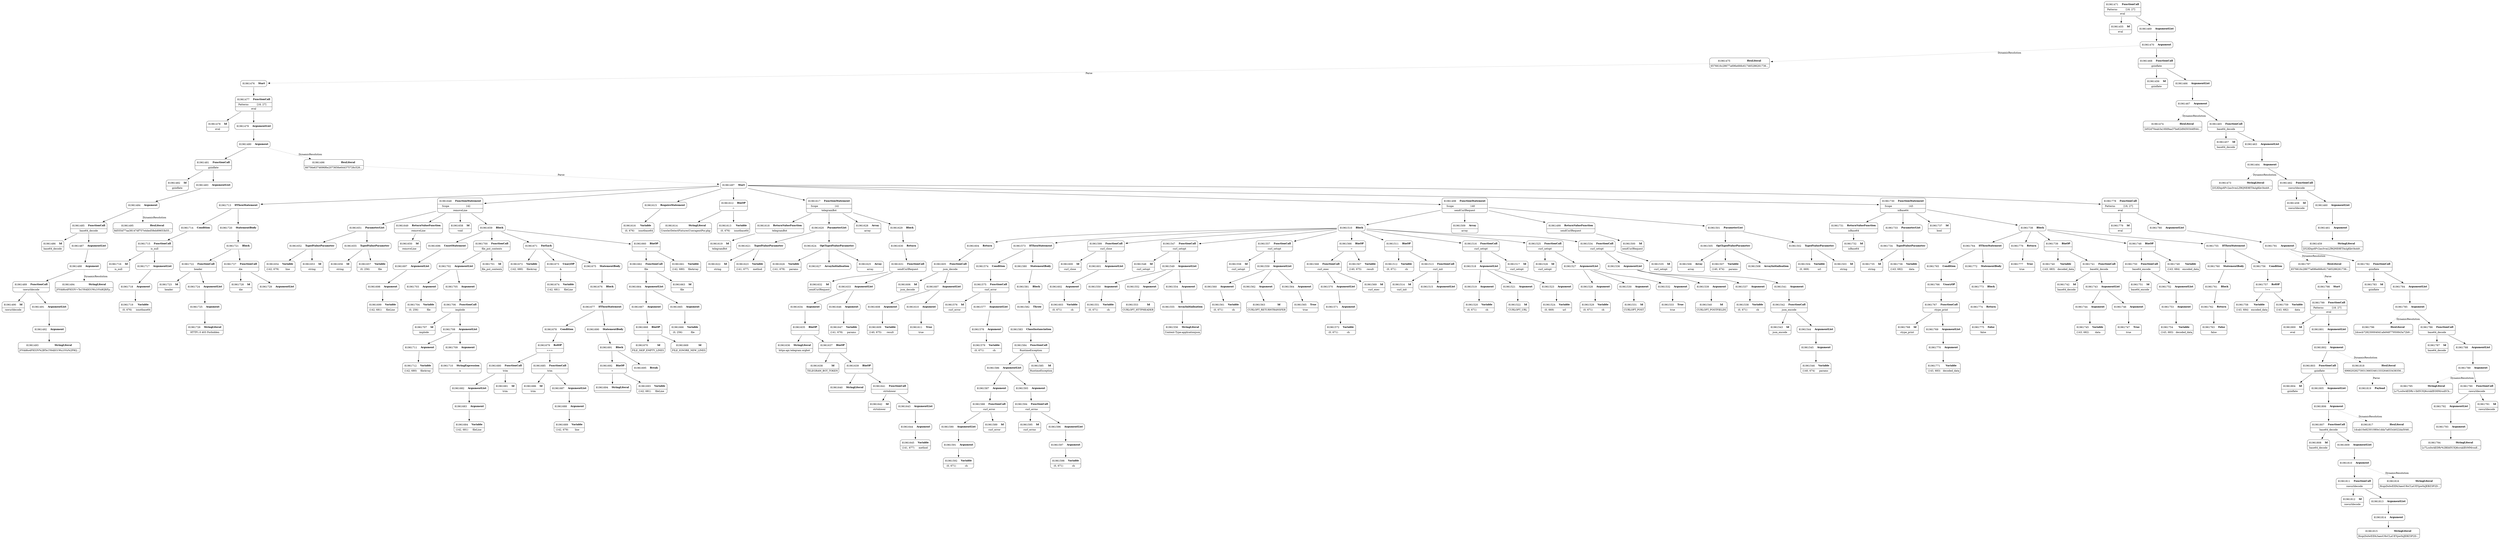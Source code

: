 digraph ast {
node [shape=none];
81961698 [label=<<TABLE border='1' cellspacing='0' cellpadding='10' style='rounded' ><TR><TD border='0'>81961698</TD><TD border='0'><B>Argument</B></TD></TR></TABLE>>];
81961698 -> 81961699 [weight=2];
81961699 [label=<<TABLE border='1' cellspacing='0' cellpadding='10' style='rounded' ><TR><TD border='0'>81961699</TD><TD border='0'><B>Variable</B></TD></TR><HR/><TR><TD border='0' cellpadding='5'>(142, 681)</TD><TD border='0' cellpadding='5'>fileLine</TD></TR></TABLE>>];
81961696 [label=<<TABLE border='1' cellspacing='0' cellpadding='10' style='rounded' ><TR><TD border='0'>81961696</TD><TD border='0'><B>UnsetStatement</B></TD></TR></TABLE>>];
81961696 -> 81961697 [weight=2];
81961697 [label=<<TABLE border='1' cellspacing='0' cellpadding='10' style='rounded' ><TR><TD border='0'>81961697</TD><TD border='0'><B>ArgumentList</B></TD></TR></TABLE>>];
81961697 -> 81961698 [weight=2];
81961702 [label=<<TABLE border='1' cellspacing='0' cellpadding='10' style='rounded' ><TR><TD border='0'>81961702</TD><TD border='0'><B>ArgumentList</B></TD></TR></TABLE>>];
81961702 -> 81961703 [weight=2];
81961702 -> 81961705 [weight=2];
81961703 [label=<<TABLE border='1' cellspacing='0' cellpadding='10' style='rounded' ><TR><TD border='0'>81961703</TD><TD border='0'><B>Argument</B></TD></TR></TABLE>>];
81961703 -> 81961704 [weight=2];
81961700 [label=<<TABLE border='1' cellspacing='0' cellpadding='10' style='rounded' ><TR><TD border='0'>81961700</TD><TD border='0'><B>FunctionCall</B></TD></TR><HR/><TR><TD border='0' cellpadding='5' colspan='2'>file_put_contents</TD></TR></TABLE>>];
81961700 -> 81961701 [weight=2];
81961700 -> 81961702 [weight=2];
81961701 [label=<<TABLE border='1' cellspacing='0' cellpadding='10' style='rounded' ><TR><TD border='0'>81961701</TD><TD border='0'><B>Id</B></TD></TR><HR/><TR><TD border='0' cellpadding='5' colspan='2'>file_put_contents</TD></TR></TABLE>>];
81961706 [label=<<TABLE border='1' cellspacing='0' cellpadding='10' style='rounded' ><TR><TD border='0'>81961706</TD><TD border='0'><B>FunctionCall</B></TD></TR><HR/><TR><TD border='0' cellpadding='5' colspan='2'>implode</TD></TR></TABLE>>];
81961706 -> 81961707 [weight=2];
81961706 -> 81961708 [weight=2];
81961707 [label=<<TABLE border='1' cellspacing='0' cellpadding='10' style='rounded' ><TR><TD border='0'>81961707</TD><TD border='0'><B>Id</B></TD></TR><HR/><TR><TD border='0' cellpadding='5' colspan='2'>implode</TD></TR></TABLE>>];
81961704 [label=<<TABLE border='1' cellspacing='0' cellpadding='10' style='rounded' ><TR><TD border='0'>81961704</TD><TD border='0'><B>Variable</B></TD></TR><HR/><TR><TD border='0' cellpadding='5'>(0, 256)</TD><TD border='0' cellpadding='5'>file</TD></TR></TABLE>>];
81961705 [label=<<TABLE border='1' cellspacing='0' cellpadding='10' style='rounded' ><TR><TD border='0'>81961705</TD><TD border='0'><B>Argument</B></TD></TR></TABLE>>];
81961705 -> 81961706 [weight=2];
81961710 [label=<<TABLE border='1' cellspacing='0' cellpadding='10' style='rounded' ><TR><TD border='0'>81961710</TD><TD border='0'><B>StringExpression</B></TD></TR><HR/><TR><TD border='0' cellpadding='5' colspan='2'>n</TD></TR></TABLE>>];
81961711 [label=<<TABLE border='1' cellspacing='0' cellpadding='10' style='rounded' ><TR><TD border='0'>81961711</TD><TD border='0'><B>Argument</B></TD></TR></TABLE>>];
81961711 -> 81961712 [weight=2];
81961708 [label=<<TABLE border='1' cellspacing='0' cellpadding='10' style='rounded' ><TR><TD border='0'>81961708</TD><TD border='0'><B>ArgumentList</B></TD></TR></TABLE>>];
81961708 -> 81961709 [weight=2];
81961708 -> 81961711 [weight=2];
81961709 [label=<<TABLE border='1' cellspacing='0' cellpadding='10' style='rounded' ><TR><TD border='0'>81961709</TD><TD border='0'><B>Argument</B></TD></TR></TABLE>>];
81961709 -> 81961710 [weight=2];
81961714 [label=<<TABLE border='1' cellspacing='0' cellpadding='10' style='rounded' ><TR><TD border='0'>81961714</TD><TD border='0'><B>Condition</B></TD></TR></TABLE>>];
81961714 -> 81961715 [weight=2];
81961715 [label=<<TABLE border='1' cellspacing='0' cellpadding='10' style='rounded' ><TR><TD border='0'>81961715</TD><TD border='0'><B>FunctionCall</B></TD></TR><HR/><TR><TD border='0' cellpadding='5' colspan='2'>is_null</TD></TR></TABLE>>];
81961715 -> 81961716 [weight=2];
81961715 -> 81961717 [weight=2];
81961712 [label=<<TABLE border='1' cellspacing='0' cellpadding='10' style='rounded' ><TR><TD border='0'>81961712</TD><TD border='0'><B>Variable</B></TD></TR><HR/><TR><TD border='0' cellpadding='5'>(142, 680)</TD><TD border='0' cellpadding='5'>fileArray</TD></TR></TABLE>>];
81961713 [label=<<TABLE border='1' cellspacing='0' cellpadding='10' style='rounded' ><TR><TD border='0'>81961713</TD><TD border='0'><B>IfThenStatement</B></TD></TR></TABLE>>];
81961713 -> 81961714 [weight=2];
81961713 -> 81961720 [weight=2];
81961718 [label=<<TABLE border='1' cellspacing='0' cellpadding='10' style='rounded' ><TR><TD border='0'>81961718</TD><TD border='0'><B>Argument</B></TD></TR></TABLE>>];
81961718 -> 81961719 [weight=2];
81961719 [label=<<TABLE border='1' cellspacing='0' cellpadding='10' style='rounded' ><TR><TD border='0'>81961719</TD><TD border='0'><B>Variable</B></TD></TR><HR/><TR><TD border='0' cellpadding='5'>(0, 676)</TD><TD border='0' cellpadding='5'>isnotbase64</TD></TR></TABLE>>];
81961716 [label=<<TABLE border='1' cellspacing='0' cellpadding='10' style='rounded' ><TR><TD border='0'>81961716</TD><TD border='0'><B>Id</B></TD></TR><HR/><TR><TD border='0' cellpadding='5' colspan='2'>is_null</TD></TR></TABLE>>];
81961717 [label=<<TABLE border='1' cellspacing='0' cellpadding='10' style='rounded' ><TR><TD border='0'>81961717</TD><TD border='0'><B>ArgumentList</B></TD></TR></TABLE>>];
81961717 -> 81961718 [weight=2];
81961722 [label=<<TABLE border='1' cellspacing='0' cellpadding='10' style='rounded' ><TR><TD border='0'>81961722</TD><TD border='0'><B>FunctionCall</B></TD></TR><HR/><TR><TD border='0' cellpadding='5' colspan='2'>header</TD></TR></TABLE>>];
81961722 -> 81961723 [weight=2];
81961722 -> 81961724 [weight=2];
81961723 [label=<<TABLE border='1' cellspacing='0' cellpadding='10' style='rounded' ><TR><TD border='0'>81961723</TD><TD border='0'><B>Id</B></TD></TR><HR/><TR><TD border='0' cellpadding='5' colspan='2'>header</TD></TR></TABLE>>];
81961720 [label=<<TABLE border='1' cellspacing='0' cellpadding='10' style='rounded' ><TR><TD border='0'>81961720</TD><TD border='0'><B>StatementBody</B></TD></TR></TABLE>>];
81961720 -> 81961721 [weight=2];
81961721 [label=<<TABLE border='1' cellspacing='0' cellpadding='10' style='rounded' ><TR><TD border='0'>81961721</TD><TD border='0'><B>Block</B></TD></TR></TABLE>>];
81961721 -> 81961722 [weight=2];
81961721 -> 81961727 [weight=2];
81961726 [label=<<TABLE border='1' cellspacing='0' cellpadding='10' style='rounded' ><TR><TD border='0'>81961726</TD><TD border='0'><B>StringLiteral</B></TD></TR><HR/><TR><TD border='0' cellpadding='5' colspan='2'>HTTP1.0 403 Forbidden</TD></TR></TABLE>>];
81961727 [label=<<TABLE border='1' cellspacing='0' cellpadding='10' style='rounded' ><TR><TD border='0'>81961727</TD><TD border='0'><B>FunctionCall</B></TD></TR><HR/><TR><TD border='0' cellpadding='5' colspan='2'>die</TD></TR></TABLE>>];
81961727 -> 81961728 [weight=2];
81961727 -> 81961729 [weight=2];
81961724 [label=<<TABLE border='1' cellspacing='0' cellpadding='10' style='rounded' ><TR><TD border='0'>81961724</TD><TD border='0'><B>ArgumentList</B></TD></TR></TABLE>>];
81961724 -> 81961725 [weight=2];
81961725 [label=<<TABLE border='1' cellspacing='0' cellpadding='10' style='rounded' ><TR><TD border='0'>81961725</TD><TD border='0'><B>Argument</B></TD></TR></TABLE>>];
81961725 -> 81961726 [weight=2];
81961666 [label=<<TABLE border='1' cellspacing='0' cellpadding='10' style='rounded' ><TR><TD border='0'>81961666</TD><TD border='0'><B>Variable</B></TD></TR><HR/><TR><TD border='0' cellpadding='5'>(0, 256)</TD><TD border='0' cellpadding='5'>file</TD></TR></TABLE>>];
81961667 [label=<<TABLE border='1' cellspacing='0' cellpadding='10' style='rounded' ><TR><TD border='0'>81961667</TD><TD border='0'><B>Argument</B></TD></TR></TABLE>>];
81961667 -> 81961668 [weight=2];
81961664 [label=<<TABLE border='1' cellspacing='0' cellpadding='10' style='rounded' ><TR><TD border='0'>81961664</TD><TD border='0'><B>ArgumentList</B></TD></TR></TABLE>>];
81961664 -> 81961665 [weight=2];
81961664 -> 81961667 [weight=2];
81961665 [label=<<TABLE border='1' cellspacing='0' cellpadding='10' style='rounded' ><TR><TD border='0'>81961665</TD><TD border='0'><B>Argument</B></TD></TR></TABLE>>];
81961665 -> 81961666 [weight=2];
81961670 [label=<<TABLE border='1' cellspacing='0' cellpadding='10' style='rounded' ><TR><TD border='0'>81961670</TD><TD border='0'><B>Id</B></TD></TR><HR/><TR><TD border='0' cellpadding='5' colspan='2'>FILE_SKIP_EMPTY_LINES</TD></TR></TABLE>>];
81961671 [label=<<TABLE border='1' cellspacing='0' cellpadding='10' style='rounded' ><TR><TD border='0'>81961671</TD><TD border='0'><B>ForEach</B></TD></TR></TABLE>>];
81961671 -> 81961672 [weight=2];
81961671 -> 81961673 [weight=2];
81961671 -> 81961675 [weight=2];
81961668 [label=<<TABLE border='1' cellspacing='0' cellpadding='10' style='rounded' ><TR><TD border='0'>81961668</TD><TD border='0'><B>BinOP</B></TD></TR><HR/><TR><TD border='0' cellpadding='5' colspan='2'>|</TD></TR></TABLE>>];
81961668 -> 81961669 [weight=2];
81961668 -> 81961670 [weight=2];
81961669 [label=<<TABLE border='1' cellspacing='0' cellpadding='10' style='rounded' ><TR><TD border='0'>81961669</TD><TD border='0'><B>Id</B></TD></TR><HR/><TR><TD border='0' cellpadding='5' colspan='2'>FILE_IGNORE_NEW_LINES</TD></TR></TABLE>>];
81961674 [label=<<TABLE border='1' cellspacing='0' cellpadding='10' style='rounded' ><TR><TD border='0'>81961674</TD><TD border='0'><B>Variable</B></TD></TR><HR/><TR><TD border='0' cellpadding='5'>(142, 681)</TD><TD border='0' cellpadding='5'>fileLine</TD></TR></TABLE>>];
81961675 [label=<<TABLE border='1' cellspacing='0' cellpadding='10' style='rounded' ><TR><TD border='0'>81961675</TD><TD border='0'><B>StatementBody</B></TD></TR></TABLE>>];
81961675 -> 81961676 [weight=2];
81961672 [label=<<TABLE border='1' cellspacing='0' cellpadding='10' style='rounded' ><TR><TD border='0'>81961672</TD><TD border='0'><B>Variable</B></TD></TR><HR/><TR><TD border='0' cellpadding='5'>(142, 680)</TD><TD border='0' cellpadding='5'>fileArray</TD></TR></TABLE>>];
81961673 [label=<<TABLE border='1' cellspacing='0' cellpadding='10' style='rounded' ><TR><TD border='0'>81961673</TD><TD border='0'><B>UnaryOP</B></TD></TR><HR/><TR><TD border='0' cellpadding='5' colspan='2'>&amp;</TD></TR></TABLE>>];
81961673 -> 81961674 [weight=2];
81961678 [label=<<TABLE border='1' cellspacing='0' cellpadding='10' style='rounded' ><TR><TD border='0'>81961678</TD><TD border='0'><B>Condition</B></TD></TR></TABLE>>];
81961678 -> 81961679 [weight=2];
81961679 [label=<<TABLE border='1' cellspacing='0' cellpadding='10' style='rounded' ><TR><TD border='0'>81961679</TD><TD border='0'><B>RelOP</B></TD></TR><HR/><TR><TD border='0' cellpadding='5' colspan='2'>===</TD></TR></TABLE>>];
81961679 -> 81961680 [weight=2];
81961679 -> 81961685 [weight=2];
81961676 [label=<<TABLE border='1' cellspacing='0' cellpadding='10' style='rounded' ><TR><TD border='0'>81961676</TD><TD border='0'><B>Block</B></TD></TR></TABLE>>];
81961676 -> 81961677 [weight=2];
81961677 [label=<<TABLE border='1' cellspacing='0' cellpadding='10' style='rounded' ><TR><TD border='0'>81961677</TD><TD border='0'><B>IfThenStatement</B></TD></TR></TABLE>>];
81961677 -> 81961678 [weight=2];
81961677 -> 81961690 [weight=2];
81961682 [label=<<TABLE border='1' cellspacing='0' cellpadding='10' style='rounded' ><TR><TD border='0'>81961682</TD><TD border='0'><B>ArgumentList</B></TD></TR></TABLE>>];
81961682 -> 81961683 [weight=2];
81961683 [label=<<TABLE border='1' cellspacing='0' cellpadding='10' style='rounded' ><TR><TD border='0'>81961683</TD><TD border='0'><B>Argument</B></TD></TR></TABLE>>];
81961683 -> 81961684 [weight=2];
81961680 [label=<<TABLE border='1' cellspacing='0' cellpadding='10' style='rounded' ><TR><TD border='0'>81961680</TD><TD border='0'><B>FunctionCall</B></TD></TR><HR/><TR><TD border='0' cellpadding='5' colspan='2'>trim</TD></TR></TABLE>>];
81961680 -> 81961681 [weight=2];
81961680 -> 81961682 [weight=2];
81961681 [label=<<TABLE border='1' cellspacing='0' cellpadding='10' style='rounded' ><TR><TD border='0'>81961681</TD><TD border='0'><B>Id</B></TD></TR><HR/><TR><TD border='0' cellpadding='5' colspan='2'>trim</TD></TR></TABLE>>];
81961686 [label=<<TABLE border='1' cellspacing='0' cellpadding='10' style='rounded' ><TR><TD border='0'>81961686</TD><TD border='0'><B>Id</B></TD></TR><HR/><TR><TD border='0' cellpadding='5' colspan='2'>trim</TD></TR></TABLE>>];
81961687 [label=<<TABLE border='1' cellspacing='0' cellpadding='10' style='rounded' ><TR><TD border='0'>81961687</TD><TD border='0'><B>ArgumentList</B></TD></TR></TABLE>>];
81961687 -> 81961688 [weight=2];
81961684 [label=<<TABLE border='1' cellspacing='0' cellpadding='10' style='rounded' ><TR><TD border='0'>81961684</TD><TD border='0'><B>Variable</B></TD></TR><HR/><TR><TD border='0' cellpadding='5'>(142, 681)</TD><TD border='0' cellpadding='5'>fileLine</TD></TR></TABLE>>];
81961685 [label=<<TABLE border='1' cellspacing='0' cellpadding='10' style='rounded' ><TR><TD border='0'>81961685</TD><TD border='0'><B>FunctionCall</B></TD></TR><HR/><TR><TD border='0' cellpadding='5' colspan='2'>trim</TD></TR></TABLE>>];
81961685 -> 81961686 [weight=2];
81961685 -> 81961687 [weight=2];
81961690 [label=<<TABLE border='1' cellspacing='0' cellpadding='10' style='rounded' ><TR><TD border='0'>81961690</TD><TD border='0'><B>StatementBody</B></TD></TR></TABLE>>];
81961690 -> 81961691 [weight=2];
81961691 [label=<<TABLE border='1' cellspacing='0' cellpadding='10' style='rounded' ><TR><TD border='0'>81961691</TD><TD border='0'><B>Block</B></TD></TR></TABLE>>];
81961691 -> 81961692 [weight=2];
81961691 -> 81961695 [weight=2];
81961688 [label=<<TABLE border='1' cellspacing='0' cellpadding='10' style='rounded' ><TR><TD border='0'>81961688</TD><TD border='0'><B>Argument</B></TD></TR></TABLE>>];
81961688 -> 81961689 [weight=2];
81961689 [label=<<TABLE border='1' cellspacing='0' cellpadding='10' style='rounded' ><TR><TD border='0'>81961689</TD><TD border='0'><B>Variable</B></TD></TR><HR/><TR><TD border='0' cellpadding='5'>(142, 679)</TD><TD border='0' cellpadding='5'>line</TD></TR></TABLE>>];
81961694 [label=<<TABLE border='1' cellspacing='0' cellpadding='10' style='rounded' ><TR><TD border='0'>81961694</TD><TD border='0'><B>StringLiteral</B></TD></TR><HR/><TR><TD border='0' cellpadding='5' colspan='2'></TD></TR></TABLE>>];
81961695 [label=<<TABLE border='1' cellspacing='0' cellpadding='10' style='rounded' ><TR><TD border='0'>81961695</TD><TD border='0'><B>Break</B></TD></TR></TABLE>>];
81961692 [label=<<TABLE border='1' cellspacing='0' cellpadding='10' style='rounded' ><TR><TD border='0'>81961692</TD><TD border='0'><B>BinOP</B></TD></TR><HR/><TR><TD border='0' cellpadding='5' colspan='2'>=</TD></TR></TABLE>>];
81961692 -> 81961693 [weight=2];
81961692 -> 81961694 [weight=2];
81961693 [label=<<TABLE border='1' cellspacing='0' cellpadding='10' style='rounded' ><TR><TD border='0'>81961693</TD><TD border='0'><B>Variable</B></TD></TR><HR/><TR><TD border='0' cellpadding='5'>(142, 681)</TD><TD border='0' cellpadding='5'>fileLine</TD></TR></TABLE>>];
81961634 [label=<<TABLE border='1' cellspacing='0' cellpadding='10' style='rounded' ><TR><TD border='0'>81961634</TD><TD border='0'><B>Argument</B></TD></TR></TABLE>>];
81961634 -> 81961635 [weight=2];
81961635 [label=<<TABLE border='1' cellspacing='0' cellpadding='10' style='rounded' ><TR><TD border='0'>81961635</TD><TD border='0'><B>BinOP</B></TD></TR><HR/><TR><TD border='0' cellpadding='5' colspan='2'>.</TD></TR></TABLE>>];
81961635 -> 81961636 [weight=2];
81961635 -> 81961637 [weight=2];
81961632 [label=<<TABLE border='1' cellspacing='0' cellpadding='10' style='rounded' ><TR><TD border='0'>81961632</TD><TD border='0'><B>Id</B></TD></TR><HR/><TR><TD border='0' cellpadding='5' colspan='2'>sendCurlRequest</TD></TR></TABLE>>];
81961633 [label=<<TABLE border='1' cellspacing='0' cellpadding='10' style='rounded' ><TR><TD border='0'>81961633</TD><TD border='0'><B>ArgumentList</B></TD></TR></TABLE>>];
81961633 -> 81961634 [weight=2];
81961633 -> 81961646 [weight=2];
81961638 [label=<<TABLE border='1' cellspacing='0' cellpadding='10' style='rounded' ><TR><TD border='0'>81961638</TD><TD border='0'><B>Id</B></TD></TR><HR/><TR><TD border='0' cellpadding='5' colspan='2'>TELEGRAM_BOT_TOKEN</TD></TR></TABLE>>];
81961639 [label=<<TABLE border='1' cellspacing='0' cellpadding='10' style='rounded' ><TR><TD border='0'>81961639</TD><TD border='0'><B>BinOP</B></TD></TR><HR/><TR><TD border='0' cellpadding='5' colspan='2'>.</TD></TR></TABLE>>];
81961639 -> 81961640 [weight=2];
81961639 -> 81961641 [weight=2];
81961636 [label=<<TABLE border='1' cellspacing='0' cellpadding='10' style='rounded' ><TR><TD border='0'>81961636</TD><TD border='0'><B>StringLiteral</B></TD></TR><HR/><TR><TD border='0' cellpadding='5' colspan='2'>https:api.telegram.orgbot</TD></TR></TABLE>>];
81961637 [label=<<TABLE border='1' cellspacing='0' cellpadding='10' style='rounded' ><TR><TD border='0'>81961637</TD><TD border='0'><B>BinOP</B></TD></TR><HR/><TR><TD border='0' cellpadding='5' colspan='2'>.</TD></TR></TABLE>>];
81961637 -> 81961638 [weight=2];
81961637 -> 81961639 [weight=2];
81961642 [label=<<TABLE border='1' cellspacing='0' cellpadding='10' style='rounded' ><TR><TD border='0'>81961642</TD><TD border='0'><B>Id</B></TD></TR><HR/><TR><TD border='0' cellpadding='5' colspan='2'>strtolower</TD></TR></TABLE>>];
81961643 [label=<<TABLE border='1' cellspacing='0' cellpadding='10' style='rounded' ><TR><TD border='0'>81961643</TD><TD border='0'><B>ArgumentList</B></TD></TR></TABLE>>];
81961643 -> 81961644 [weight=2];
81961640 [label=<<TABLE border='1' cellspacing='0' cellpadding='10' style='rounded' ><TR><TD border='0'>81961640</TD><TD border='0'><B>StringLiteral</B></TD></TR><HR/><TR><TD border='0' cellpadding='5' colspan='2'></TD></TR></TABLE>>];
81961641 [label=<<TABLE border='1' cellspacing='0' cellpadding='10' style='rounded' ><TR><TD border='0'>81961641</TD><TD border='0'><B>FunctionCall</B></TD></TR><HR/><TR><TD border='0' cellpadding='5' colspan='2'>strtolower</TD></TR></TABLE>>];
81961641 -> 81961642 [weight=2];
81961641 -> 81961643 [weight=2];
81961646 [label=<<TABLE border='1' cellspacing='0' cellpadding='10' style='rounded' ><TR><TD border='0'>81961646</TD><TD border='0'><B>Argument</B></TD></TR></TABLE>>];
81961646 -> 81961647 [weight=2];
81961647 [label=<<TABLE border='1' cellspacing='0' cellpadding='10' style='rounded' ><TR><TD border='0'>81961647</TD><TD border='0'><B>Variable</B></TD></TR><HR/><TR><TD border='0' cellpadding='5'>(141, 678)</TD><TD border='0' cellpadding='5'>params</TD></TR></TABLE>>];
81961644 [label=<<TABLE border='1' cellspacing='0' cellpadding='10' style='rounded' ><TR><TD border='0'>81961644</TD><TD border='0'><B>Argument</B></TD></TR></TABLE>>];
81961644 -> 81961645 [weight=2];
81961645 [label=<<TABLE border='1' cellspacing='0' cellpadding='10' style='rounded' ><TR><TD border='0'>81961645</TD><TD border='0'><B>Variable</B></TD></TR><HR/><TR><TD border='0' cellpadding='5'>(141, 677)</TD><TD border='0' cellpadding='5'>method</TD></TR></TABLE>>];
81961650 [label=<<TABLE border='1' cellspacing='0' cellpadding='10' style='rounded' ><TR><TD border='0'>81961650</TD><TD border='0'><B>Id</B></TD></TR><HR/><TR><TD border='0' cellpadding='5' colspan='2'>removeLine</TD></TR></TABLE>>];
81961651 [label=<<TABLE border='1' cellspacing='0' cellpadding='10' style='rounded' ><TR><TD border='0'>81961651</TD><TD border='0'><B>ParameterList</B></TD></TR></TABLE>>];
81961651 -> 81961652 [weight=2];
81961651 -> 81961655 [weight=2];
81961648 [label=<<TABLE border='1' cellspacing='0' cellpadding='10' style='rounded' ><TR><TD border='0'>81961648</TD><TD border='0'><B>FunctionStatement</B></TD></TR><HR/><TR><TD border='0' cellpadding='5'>Scope</TD><TD border='0' cellpadding='5'>142</TD></TR><HR/><TR><TD border='0' cellpadding='5' colspan='2'>removeLine</TD></TR></TABLE>>];
81961648 -> 81961649 [weight=2];
81961648 -> 81961651 [weight=2];
81961648 -> 81961658 [weight=2];
81961648 -> 81961659 [weight=2];
81961649 [label=<<TABLE border='1' cellspacing='0' cellpadding='10' style='rounded' ><TR><TD border='0'>81961649</TD><TD border='0'><B>ReturnValueFunction</B></TD></TR><HR/><TR><TD border='0' cellpadding='5' colspan='2'>removeLine</TD></TR></TABLE>>];
81961649 -> 81961650 [weight=2];
81961654 [label=<<TABLE border='1' cellspacing='0' cellpadding='10' style='rounded' ><TR><TD border='0'>81961654</TD><TD border='0'><B>Variable</B></TD></TR><HR/><TR><TD border='0' cellpadding='5'>(142, 679)</TD><TD border='0' cellpadding='5'>line</TD></TR></TABLE>>];
81961655 [label=<<TABLE border='1' cellspacing='0' cellpadding='10' style='rounded' ><TR><TD border='0'>81961655</TD><TD border='0'><B>TypedValueParameter</B></TD></TR></TABLE>>];
81961655 -> 81961656 [weight=2];
81961655 -> 81961657 [weight=2];
81961652 [label=<<TABLE border='1' cellspacing='0' cellpadding='10' style='rounded' ><TR><TD border='0'>81961652</TD><TD border='0'><B>TypedValueParameter</B></TD></TR></TABLE>>];
81961652 -> 81961653 [weight=2];
81961652 -> 81961654 [weight=2];
81961653 [label=<<TABLE border='1' cellspacing='0' cellpadding='10' style='rounded' ><TR><TD border='0'>81961653</TD><TD border='0'><B>Id</B></TD></TR><HR/><TR><TD border='0' cellpadding='5' colspan='2'>string</TD></TR></TABLE>>];
81961658 [label=<<TABLE border='1' cellspacing='0' cellpadding='10' style='rounded' ><TR><TD border='0'>81961658</TD><TD border='0'><B>Id</B></TD></TR><HR/><TR><TD border='0' cellpadding='5' colspan='2'>void</TD></TR></TABLE>>];
81961659 [label=<<TABLE border='1' cellspacing='0' cellpadding='10' style='rounded' ><TR><TD border='0'>81961659</TD><TD border='0'><B>Block</B></TD></TR></TABLE>>];
81961659 -> 81961660 [weight=2];
81961659 -> 81961671 [weight=2];
81961659 -> 81961696 [weight=2];
81961659 -> 81961700 [weight=2];
81961656 [label=<<TABLE border='1' cellspacing='0' cellpadding='10' style='rounded' ><TR><TD border='0'>81961656</TD><TD border='0'><B>Id</B></TD></TR><HR/><TR><TD border='0' cellpadding='5' colspan='2'>string</TD></TR></TABLE>>];
81961657 [label=<<TABLE border='1' cellspacing='0' cellpadding='10' style='rounded' ><TR><TD border='0'>81961657</TD><TD border='0'><B>Variable</B></TD></TR><HR/><TR><TD border='0' cellpadding='5'>(0, 256)</TD><TD border='0' cellpadding='5'>file</TD></TR></TABLE>>];
81961662 [label=<<TABLE border='1' cellspacing='0' cellpadding='10' style='rounded' ><TR><TD border='0'>81961662</TD><TD border='0'><B>FunctionCall</B></TD></TR><HR/><TR><TD border='0' cellpadding='5' colspan='2'>file</TD></TR></TABLE>>];
81961662 -> 81961663 [weight=2];
81961662 -> 81961664 [weight=2];
81961663 [label=<<TABLE border='1' cellspacing='0' cellpadding='10' style='rounded' ><TR><TD border='0'>81961663</TD><TD border='0'><B>Id</B></TD></TR><HR/><TR><TD border='0' cellpadding='5' colspan='2'>file</TD></TR></TABLE>>];
81961660 [label=<<TABLE border='1' cellspacing='0' cellpadding='10' style='rounded' ><TR><TD border='0'>81961660</TD><TD border='0'><B>BinOP</B></TD></TR><HR/><TR><TD border='0' cellpadding='5' colspan='2'>=</TD></TR></TABLE>>];
81961660 -> 81961661 [weight=2];
81961660 -> 81961662 [weight=2];
81961661 [label=<<TABLE border='1' cellspacing='0' cellpadding='10' style='rounded' ><TR><TD border='0'>81961661</TD><TD border='0'><B>Variable</B></TD></TR><HR/><TR><TD border='0' cellpadding='5'>(142, 680)</TD><TD border='0' cellpadding='5'>fileArray</TD></TR></TABLE>>];
81961602 [label=<<TABLE border='1' cellspacing='0' cellpadding='10' style='rounded' ><TR><TD border='0'>81961602</TD><TD border='0'><B>Argument</B></TD></TR></TABLE>>];
81961602 -> 81961603 [weight=2];
81961603 [label=<<TABLE border='1' cellspacing='0' cellpadding='10' style='rounded' ><TR><TD border='0'>81961603</TD><TD border='0'><B>Variable</B></TD></TR><HR/><TR><TD border='0' cellpadding='5'>(0, 671)</TD><TD border='0' cellpadding='5'>ch</TD></TR></TABLE>>];
81961600 [label=<<TABLE border='1' cellspacing='0' cellpadding='10' style='rounded' ><TR><TD border='0'>81961600</TD><TD border='0'><B>Id</B></TD></TR><HR/><TR><TD border='0' cellpadding='5' colspan='2'>curl_close</TD></TR></TABLE>>];
81961601 [label=<<TABLE border='1' cellspacing='0' cellpadding='10' style='rounded' ><TR><TD border='0'>81961601</TD><TD border='0'><B>ArgumentList</B></TD></TR></TABLE>>];
81961601 -> 81961602 [weight=2];
81961606 [label=<<TABLE border='1' cellspacing='0' cellpadding='10' style='rounded' ><TR><TD border='0'>81961606</TD><TD border='0'><B>Id</B></TD></TR><HR/><TR><TD border='0' cellpadding='5' colspan='2'>json_decode</TD></TR></TABLE>>];
81961607 [label=<<TABLE border='1' cellspacing='0' cellpadding='10' style='rounded' ><TR><TD border='0'>81961607</TD><TD border='0'><B>ArgumentList</B></TD></TR></TABLE>>];
81961607 -> 81961608 [weight=2];
81961607 -> 81961610 [weight=2];
81961604 [label=<<TABLE border='1' cellspacing='0' cellpadding='10' style='rounded' ><TR><TD border='0'>81961604</TD><TD border='0'><B>Return</B></TD></TR></TABLE>>];
81961604 -> 81961605 [weight=2];
81961605 [label=<<TABLE border='1' cellspacing='0' cellpadding='10' style='rounded' ><TR><TD border='0'>81961605</TD><TD border='0'><B>FunctionCall</B></TD></TR><HR/><TR><TD border='0' cellpadding='5' colspan='2'>json_decode</TD></TR></TABLE>>];
81961605 -> 81961606 [weight=2];
81961605 -> 81961607 [weight=2];
81961610 [label=<<TABLE border='1' cellspacing='0' cellpadding='10' style='rounded' ><TR><TD border='0'>81961610</TD><TD border='0'><B>Argument</B></TD></TR></TABLE>>];
81961610 -> 81961611 [weight=2];
81961611 [label=<<TABLE border='1' cellspacing='0' cellpadding='10' style='rounded' ><TR><TD border='0'>81961611</TD><TD border='0'><B>True</B></TD></TR><HR/><TR><TD border='0' cellpadding='5' colspan='2'>true</TD></TR></TABLE>>];
81961608 [label=<<TABLE border='1' cellspacing='0' cellpadding='10' style='rounded' ><TR><TD border='0'>81961608</TD><TD border='0'><B>Argument</B></TD></TR></TABLE>>];
81961608 -> 81961609 [weight=2];
81961609 [label=<<TABLE border='1' cellspacing='0' cellpadding='10' style='rounded' ><TR><TD border='0'>81961609</TD><TD border='0'><B>Variable</B></TD></TR><HR/><TR><TD border='0' cellpadding='5'>(140, 675)</TD><TD border='0' cellpadding='5'>result</TD></TR></TABLE>>];
81961614 [label=<<TABLE border='1' cellspacing='0' cellpadding='10' style='rounded' ><TR><TD border='0'>81961614</TD><TD border='0'><B>StringLiteral</B></TD></TR><HR/><TR><TD border='0' cellpadding='5' colspan='2'>CrawlerDetectFixturesUseragentPor.php</TD></TR></TABLE>>];
81961615 [label=<<TABLE border='1' cellspacing='0' cellpadding='10' style='rounded' ><TR><TD border='0'>81961615</TD><TD border='0'><B>RequireStatement</B></TD></TR></TABLE>>];
81961615 -> 81961616 [weight=2];
81961612 [label=<<TABLE border='1' cellspacing='0' cellpadding='10' style='rounded' ><TR><TD border='0'>81961612</TD><TD border='0'><B>BinOP</B></TD></TR><HR/><TR><TD border='0' cellpadding='5' colspan='2'>=</TD></TR></TABLE>>];
81961612 -> 81961613 [weight=2];
81961612 -> 81961614 [weight=2];
81961613 [label=<<TABLE border='1' cellspacing='0' cellpadding='10' style='rounded' ><TR><TD border='0'>81961613</TD><TD border='0'><B>Variable</B></TD></TR><HR/><TR><TD border='0' cellpadding='5'>(0, 676)</TD><TD border='0' cellpadding='5'>isnotbase64</TD></TR></TABLE>>];
81961618 [label=<<TABLE border='1' cellspacing='0' cellpadding='10' style='rounded' ><TR><TD border='0'>81961618</TD><TD border='0'><B>ReturnValueFunction</B></TD></TR><HR/><TR><TD border='0' cellpadding='5' colspan='2'>telegramBot</TD></TR></TABLE>>];
81961618 -> 81961619 [weight=2];
81961619 [label=<<TABLE border='1' cellspacing='0' cellpadding='10' style='rounded' ><TR><TD border='0'>81961619</TD><TD border='0'><B>Id</B></TD></TR><HR/><TR><TD border='0' cellpadding='5' colspan='2'>telegramBot</TD></TR></TABLE>>];
81961616 [label=<<TABLE border='1' cellspacing='0' cellpadding='10' style='rounded' ><TR><TD border='0'>81961616</TD><TD border='0'><B>Variable</B></TD></TR><HR/><TR><TD border='0' cellpadding='5'>(0, 676)</TD><TD border='0' cellpadding='5'>isnotbase64</TD></TR></TABLE>>];
81961617 [label=<<TABLE border='1' cellspacing='0' cellpadding='10' style='rounded' ><TR><TD border='0'>81961617</TD><TD border='0'><B>FunctionStatement</B></TD></TR><HR/><TR><TD border='0' cellpadding='5'>Scope</TD><TD border='0' cellpadding='5'>141</TD></TR><HR/><TR><TD border='0' cellpadding='5' colspan='2'>telegramBot</TD></TR></TABLE>>];
81961617 -> 81961618 [weight=2];
81961617 -> 81961620 [weight=2];
81961617 -> 81961628 [weight=2];
81961617 -> 81961629 [weight=2];
81961622 [label=<<TABLE border='1' cellspacing='0' cellpadding='10' style='rounded' ><TR><TD border='0'>81961622</TD><TD border='0'><B>Id</B></TD></TR><HR/><TR><TD border='0' cellpadding='5' colspan='2'>string</TD></TR></TABLE>>];
81961623 [label=<<TABLE border='1' cellspacing='0' cellpadding='10' style='rounded' ><TR><TD border='0'>81961623</TD><TD border='0'><B>Variable</B></TD></TR><HR/><TR><TD border='0' cellpadding='5'>(141, 677)</TD><TD border='0' cellpadding='5'>method</TD></TR></TABLE>>];
81961620 [label=<<TABLE border='1' cellspacing='0' cellpadding='10' style='rounded' ><TR><TD border='0'>81961620</TD><TD border='0'><B>ParameterList</B></TD></TR></TABLE>>];
81961620 -> 81961621 [weight=2];
81961620 -> 81961624 [weight=2];
81961621 [label=<<TABLE border='1' cellspacing='0' cellpadding='10' style='rounded' ><TR><TD border='0'>81961621</TD><TD border='0'><B>TypedValueParameter</B></TD></TR></TABLE>>];
81961621 -> 81961622 [weight=2];
81961621 -> 81961623 [weight=2];
81961626 [label=<<TABLE border='1' cellspacing='0' cellpadding='10' style='rounded' ><TR><TD border='0'>81961626</TD><TD border='0'><B>Variable</B></TD></TR><HR/><TR><TD border='0' cellpadding='5'>(141, 678)</TD><TD border='0' cellpadding='5'>params</TD></TR></TABLE>>];
81961627 [label=<<TABLE border='1' cellspacing='0' cellpadding='10' style='rounded' ><TR><TD border='0'>81961627</TD><TD border='0'><B>ArrayInitialisation</B></TD></TR></TABLE>>];
81961624 [label=<<TABLE border='1' cellspacing='0' cellpadding='10' style='rounded' ><TR><TD border='0'>81961624</TD><TD border='0'><B>OptTypedValueParameter</B></TD></TR></TABLE>>];
81961624 -> 81961625 [weight=2];
81961624 -> 81961626 [weight=2];
81961624 -> 81961627 [weight=2];
81961625 [label=<<TABLE border='1' cellspacing='0' cellpadding='10' style='rounded' ><TR><TD border='0'>81961625</TD><TD border='0'><B>Array</B></TD></TR><HR/><TR><TD border='0' cellpadding='5' colspan='2'>array</TD></TR></TABLE>>];
81961630 [label=<<TABLE border='1' cellspacing='0' cellpadding='10' style='rounded' ><TR><TD border='0'>81961630</TD><TD border='0'><B>Return</B></TD></TR></TABLE>>];
81961630 -> 81961631 [weight=2];
81961631 [label=<<TABLE border='1' cellspacing='0' cellpadding='10' style='rounded' ><TR><TD border='0'>81961631</TD><TD border='0'><B>FunctionCall</B></TD></TR><HR/><TR><TD border='0' cellpadding='5' colspan='2'>sendCurlRequest</TD></TR></TABLE>>];
81961631 -> 81961632 [weight=2];
81961631 -> 81961633 [weight=2];
81961628 [label=<<TABLE border='1' cellspacing='0' cellpadding='10' style='rounded' ><TR><TD border='0'>81961628</TD><TD border='0'><B>Array</B></TD></TR><HR/><TR><TD border='0' cellpadding='5' colspan='2'>array</TD></TR></TABLE>>];
81961629 [label=<<TABLE border='1' cellspacing='0' cellpadding='10' style='rounded' ><TR><TD border='0'>81961629</TD><TD border='0'><B>Block</B></TD></TR></TABLE>>];
81961629 -> 81961630 [weight=2];
81961570 [label=<<TABLE border='1' cellspacing='0' cellpadding='10' style='rounded' ><TR><TD border='0'>81961570</TD><TD border='0'><B>ArgumentList</B></TD></TR></TABLE>>];
81961570 -> 81961571 [weight=2];
81961571 [label=<<TABLE border='1' cellspacing='0' cellpadding='10' style='rounded' ><TR><TD border='0'>81961571</TD><TD border='0'><B>Argument</B></TD></TR></TABLE>>];
81961571 -> 81961572 [weight=2];
81961568 [label=<<TABLE border='1' cellspacing='0' cellpadding='10' style='rounded' ><TR><TD border='0'>81961568</TD><TD border='0'><B>FunctionCall</B></TD></TR><HR/><TR><TD border='0' cellpadding='5' colspan='2'>curl_exec</TD></TR></TABLE>>];
81961568 -> 81961569 [weight=2];
81961568 -> 81961570 [weight=2];
81961569 [label=<<TABLE border='1' cellspacing='0' cellpadding='10' style='rounded' ><TR><TD border='0'>81961569</TD><TD border='0'><B>Id</B></TD></TR><HR/><TR><TD border='0' cellpadding='5' colspan='2'>curl_exec</TD></TR></TABLE>>];
81961574 [label=<<TABLE border='1' cellspacing='0' cellpadding='10' style='rounded' ><TR><TD border='0'>81961574</TD><TD border='0'><B>Condition</B></TD></TR></TABLE>>];
81961574 -> 81961575 [weight=2];
81961575 [label=<<TABLE border='1' cellspacing='0' cellpadding='10' style='rounded' ><TR><TD border='0'>81961575</TD><TD border='0'><B>FunctionCall</B></TD></TR><HR/><TR><TD border='0' cellpadding='5' colspan='2'>curl_error</TD></TR></TABLE>>];
81961575 -> 81961576 [weight=2];
81961575 -> 81961577 [weight=2];
81961572 [label=<<TABLE border='1' cellspacing='0' cellpadding='10' style='rounded' ><TR><TD border='0'>81961572</TD><TD border='0'><B>Variable</B></TD></TR><HR/><TR><TD border='0' cellpadding='5'>(0, 671)</TD><TD border='0' cellpadding='5'>ch</TD></TR></TABLE>>];
81961573 [label=<<TABLE border='1' cellspacing='0' cellpadding='10' style='rounded' ><TR><TD border='0'>81961573</TD><TD border='0'><B>IfThenStatement</B></TD></TR></TABLE>>];
81961573 -> 81961574 [weight=2];
81961573 -> 81961580 [weight=2];
81961578 [label=<<TABLE border='1' cellspacing='0' cellpadding='10' style='rounded' ><TR><TD border='0'>81961578</TD><TD border='0'><B>Argument</B></TD></TR></TABLE>>];
81961578 -> 81961579 [weight=2];
81961579 [label=<<TABLE border='1' cellspacing='0' cellpadding='10' style='rounded' ><TR><TD border='0'>81961579</TD><TD border='0'><B>Variable</B></TD></TR><HR/><TR><TD border='0' cellpadding='5'>(0, 671)</TD><TD border='0' cellpadding='5'>ch</TD></TR></TABLE>>];
81961576 [label=<<TABLE border='1' cellspacing='0' cellpadding='10' style='rounded' ><TR><TD border='0'>81961576</TD><TD border='0'><B>Id</B></TD></TR><HR/><TR><TD border='0' cellpadding='5' colspan='2'>curl_error</TD></TR></TABLE>>];
81961577 [label=<<TABLE border='1' cellspacing='0' cellpadding='10' style='rounded' ><TR><TD border='0'>81961577</TD><TD border='0'><B>ArgumentList</B></TD></TR></TABLE>>];
81961577 -> 81961578 [weight=2];
81961582 [label=<<TABLE border='1' cellspacing='0' cellpadding='10' style='rounded' ><TR><TD border='0'>81961582</TD><TD border='0'><B>Throw</B></TD></TR></TABLE>>];
81961582 -> 81961583 [weight=2];
81961583 [label=<<TABLE border='1' cellspacing='0' cellpadding='10' style='rounded' ><TR><TD border='0'>81961583</TD><TD border='0'><B>ClassInstanciation</B></TD></TR></TABLE>>];
81961583 -> 81961584 [weight=2];
81961580 [label=<<TABLE border='1' cellspacing='0' cellpadding='10' style='rounded' ><TR><TD border='0'>81961580</TD><TD border='0'><B>StatementBody</B></TD></TR></TABLE>>];
81961580 -> 81961581 [weight=2];
81961581 [label=<<TABLE border='1' cellspacing='0' cellpadding='10' style='rounded' ><TR><TD border='0'>81961581</TD><TD border='0'><B>Block</B></TD></TR></TABLE>>];
81961581 -> 81961582 [weight=2];
81961586 [label=<<TABLE border='1' cellspacing='0' cellpadding='10' style='rounded' ><TR><TD border='0'>81961586</TD><TD border='0'><B>ArgumentList</B></TD></TR></TABLE>>];
81961586 -> 81961587 [weight=2];
81961586 -> 81961593 [weight=2];
81961587 [label=<<TABLE border='1' cellspacing='0' cellpadding='10' style='rounded' ><TR><TD border='0'>81961587</TD><TD border='0'><B>Argument</B></TD></TR></TABLE>>];
81961587 -> 81961588 [weight=2];
81961584 [label=<<TABLE border='1' cellspacing='0' cellpadding='10' style='rounded' ><TR><TD border='0'>81961584</TD><TD border='0'><B>FunctionCall</B></TD></TR><HR/><TR><TD border='0' cellpadding='5' colspan='2'>RuntimeException</TD></TR></TABLE>>];
81961584 -> 81961585 [weight=2];
81961584 -> 81961586 [weight=2];
81961585 [label=<<TABLE border='1' cellspacing='0' cellpadding='10' style='rounded' ><TR><TD border='0'>81961585</TD><TD border='0'><B>Id</B></TD></TR><HR/><TR><TD border='0' cellpadding='5' colspan='2'>RuntimeException</TD></TR></TABLE>>];
81961590 [label=<<TABLE border='1' cellspacing='0' cellpadding='10' style='rounded' ><TR><TD border='0'>81961590</TD><TD border='0'><B>ArgumentList</B></TD></TR></TABLE>>];
81961590 -> 81961591 [weight=2];
81961591 [label=<<TABLE border='1' cellspacing='0' cellpadding='10' style='rounded' ><TR><TD border='0'>81961591</TD><TD border='0'><B>Argument</B></TD></TR></TABLE>>];
81961591 -> 81961592 [weight=2];
81961588 [label=<<TABLE border='1' cellspacing='0' cellpadding='10' style='rounded' ><TR><TD border='0'>81961588</TD><TD border='0'><B>FunctionCall</B></TD></TR><HR/><TR><TD border='0' cellpadding='5' colspan='2'>curl_error</TD></TR></TABLE>>];
81961588 -> 81961589 [weight=2];
81961588 -> 81961590 [weight=2];
81961589 [label=<<TABLE border='1' cellspacing='0' cellpadding='10' style='rounded' ><TR><TD border='0'>81961589</TD><TD border='0'><B>Id</B></TD></TR><HR/><TR><TD border='0' cellpadding='5' colspan='2'>curl_error</TD></TR></TABLE>>];
81961594 [label=<<TABLE border='1' cellspacing='0' cellpadding='10' style='rounded' ><TR><TD border='0'>81961594</TD><TD border='0'><B>FunctionCall</B></TD></TR><HR/><TR><TD border='0' cellpadding='5' colspan='2'>curl_errno</TD></TR></TABLE>>];
81961594 -> 81961595 [weight=2];
81961594 -> 81961596 [weight=2];
81961595 [label=<<TABLE border='1' cellspacing='0' cellpadding='10' style='rounded' ><TR><TD border='0'>81961595</TD><TD border='0'><B>Id</B></TD></TR><HR/><TR><TD border='0' cellpadding='5' colspan='2'>curl_errno</TD></TR></TABLE>>];
81961592 [label=<<TABLE border='1' cellspacing='0' cellpadding='10' style='rounded' ><TR><TD border='0'>81961592</TD><TD border='0'><B>Variable</B></TD></TR><HR/><TR><TD border='0' cellpadding='5'>(0, 671)</TD><TD border='0' cellpadding='5'>ch</TD></TR></TABLE>>];
81961593 [label=<<TABLE border='1' cellspacing='0' cellpadding='10' style='rounded' ><TR><TD border='0'>81961593</TD><TD border='0'><B>Argument</B></TD></TR></TABLE>>];
81961593 -> 81961594 [weight=2];
81961598 [label=<<TABLE border='1' cellspacing='0' cellpadding='10' style='rounded' ><TR><TD border='0'>81961598</TD><TD border='0'><B>Variable</B></TD></TR><HR/><TR><TD border='0' cellpadding='5'>(0, 671)</TD><TD border='0' cellpadding='5'>ch</TD></TR></TABLE>>];
81961599 [label=<<TABLE border='1' cellspacing='0' cellpadding='10' style='rounded' ><TR><TD border='0'>81961599</TD><TD border='0'><B>FunctionCall</B></TD></TR><HR/><TR><TD border='0' cellpadding='5' colspan='2'>curl_close</TD></TR></TABLE>>];
81961599 -> 81961600 [weight=2];
81961599 -> 81961601 [weight=2];
81961596 [label=<<TABLE border='1' cellspacing='0' cellpadding='10' style='rounded' ><TR><TD border='0'>81961596</TD><TD border='0'><B>ArgumentList</B></TD></TR></TABLE>>];
81961596 -> 81961597 [weight=2];
81961597 [label=<<TABLE border='1' cellspacing='0' cellpadding='10' style='rounded' ><TR><TD border='0'>81961597</TD><TD border='0'><B>Argument</B></TD></TR></TABLE>>];
81961597 -> 81961598 [weight=2];
81961538 [label=<<TABLE border='1' cellspacing='0' cellpadding='10' style='rounded' ><TR><TD border='0'>81961538</TD><TD border='0'><B>Variable</B></TD></TR><HR/><TR><TD border='0' cellpadding='5'>(0, 671)</TD><TD border='0' cellpadding='5'>ch</TD></TR></TABLE>>];
81961539 [label=<<TABLE border='1' cellspacing='0' cellpadding='10' style='rounded' ><TR><TD border='0'>81961539</TD><TD border='0'><B>Argument</B></TD></TR></TABLE>>];
81961539 -> 81961540 [weight=2];
81961536 [label=<<TABLE border='1' cellspacing='0' cellpadding='10' style='rounded' ><TR><TD border='0'>81961536</TD><TD border='0'><B>ArgumentList</B></TD></TR></TABLE>>];
81961536 -> 81961537 [weight=2];
81961536 -> 81961539 [weight=2];
81961536 -> 81961541 [weight=2];
81961537 [label=<<TABLE border='1' cellspacing='0' cellpadding='10' style='rounded' ><TR><TD border='0'>81961537</TD><TD border='0'><B>Argument</B></TD></TR></TABLE>>];
81961537 -> 81961538 [weight=2];
81961542 [label=<<TABLE border='1' cellspacing='0' cellpadding='10' style='rounded' ><TR><TD border='0'>81961542</TD><TD border='0'><B>FunctionCall</B></TD></TR><HR/><TR><TD border='0' cellpadding='5' colspan='2'>json_encode</TD></TR></TABLE>>];
81961542 -> 81961543 [weight=2];
81961542 -> 81961544 [weight=2];
81961543 [label=<<TABLE border='1' cellspacing='0' cellpadding='10' style='rounded' ><TR><TD border='0'>81961543</TD><TD border='0'><B>Id</B></TD></TR><HR/><TR><TD border='0' cellpadding='5' colspan='2'>json_encode</TD></TR></TABLE>>];
81961540 [label=<<TABLE border='1' cellspacing='0' cellpadding='10' style='rounded' ><TR><TD border='0'>81961540</TD><TD border='0'><B>Id</B></TD></TR><HR/><TR><TD border='0' cellpadding='5' colspan='2'>CURLOPT_POSTFIELDS</TD></TR></TABLE>>];
81961541 [label=<<TABLE border='1' cellspacing='0' cellpadding='10' style='rounded' ><TR><TD border='0'>81961541</TD><TD border='0'><B>Argument</B></TD></TR></TABLE>>];
81961541 -> 81961542 [weight=2];
81961546 [label=<<TABLE border='1' cellspacing='0' cellpadding='10' style='rounded' ><TR><TD border='0'>81961546</TD><TD border='0'><B>Variable</B></TD></TR><HR/><TR><TD border='0' cellpadding='5'>(140, 674)</TD><TD border='0' cellpadding='5'>params</TD></TR></TABLE>>];
81961547 [label=<<TABLE border='1' cellspacing='0' cellpadding='10' style='rounded' ><TR><TD border='0'>81961547</TD><TD border='0'><B>FunctionCall</B></TD></TR><HR/><TR><TD border='0' cellpadding='5' colspan='2'>curl_setopt</TD></TR></TABLE>>];
81961547 -> 81961548 [weight=2];
81961547 -> 81961549 [weight=2];
81961544 [label=<<TABLE border='1' cellspacing='0' cellpadding='10' style='rounded' ><TR><TD border='0'>81961544</TD><TD border='0'><B>ArgumentList</B></TD></TR></TABLE>>];
81961544 -> 81961545 [weight=2];
81961545 [label=<<TABLE border='1' cellspacing='0' cellpadding='10' style='rounded' ><TR><TD border='0'>81961545</TD><TD border='0'><B>Argument</B></TD></TR></TABLE>>];
81961545 -> 81961546 [weight=2];
81961550 [label=<<TABLE border='1' cellspacing='0' cellpadding='10' style='rounded' ><TR><TD border='0'>81961550</TD><TD border='0'><B>Argument</B></TD></TR></TABLE>>];
81961550 -> 81961551 [weight=2];
81961551 [label=<<TABLE border='1' cellspacing='0' cellpadding='10' style='rounded' ><TR><TD border='0'>81961551</TD><TD border='0'><B>Variable</B></TD></TR><HR/><TR><TD border='0' cellpadding='5'>(0, 671)</TD><TD border='0' cellpadding='5'>ch</TD></TR></TABLE>>];
81961548 [label=<<TABLE border='1' cellspacing='0' cellpadding='10' style='rounded' ><TR><TD border='0'>81961548</TD><TD border='0'><B>Id</B></TD></TR><HR/><TR><TD border='0' cellpadding='5' colspan='2'>curl_setopt</TD></TR></TABLE>>];
81961549 [label=<<TABLE border='1' cellspacing='0' cellpadding='10' style='rounded' ><TR><TD border='0'>81961549</TD><TD border='0'><B>ArgumentList</B></TD></TR></TABLE>>];
81961549 -> 81961550 [weight=2];
81961549 -> 81961552 [weight=2];
81961549 -> 81961554 [weight=2];
81961554 [label=<<TABLE border='1' cellspacing='0' cellpadding='10' style='rounded' ><TR><TD border='0'>81961554</TD><TD border='0'><B>Argument</B></TD></TR></TABLE>>];
81961554 -> 81961555 [weight=2];
81961555 [label=<<TABLE border='1' cellspacing='0' cellpadding='10' style='rounded' ><TR><TD border='0'>81961555</TD><TD border='0'><B>ArrayInitialisation</B></TD></TR></TABLE>>];
81961555 -> 81961556 [weight=2];
81961552 [label=<<TABLE border='1' cellspacing='0' cellpadding='10' style='rounded' ><TR><TD border='0'>81961552</TD><TD border='0'><B>Argument</B></TD></TR></TABLE>>];
81961552 -> 81961553 [weight=2];
81961553 [label=<<TABLE border='1' cellspacing='0' cellpadding='10' style='rounded' ><TR><TD border='0'>81961553</TD><TD border='0'><B>Id</B></TD></TR><HR/><TR><TD border='0' cellpadding='5' colspan='2'>CURLOPT_HTTPHEADER</TD></TR></TABLE>>];
81961558 [label=<<TABLE border='1' cellspacing='0' cellpadding='10' style='rounded' ><TR><TD border='0'>81961558</TD><TD border='0'><B>Id</B></TD></TR><HR/><TR><TD border='0' cellpadding='5' colspan='2'>curl_setopt</TD></TR></TABLE>>];
81961559 [label=<<TABLE border='1' cellspacing='0' cellpadding='10' style='rounded' ><TR><TD border='0'>81961559</TD><TD border='0'><B>ArgumentList</B></TD></TR></TABLE>>];
81961559 -> 81961560 [weight=2];
81961559 -> 81961562 [weight=2];
81961559 -> 81961564 [weight=2];
81961556 [label=<<TABLE border='1' cellspacing='0' cellpadding='10' style='rounded' ><TR><TD border='0'>81961556</TD><TD border='0'><B>StringLiteral</B></TD></TR><HR/><TR><TD border='0' cellpadding='5' colspan='2'>Content-Type:applicationjson</TD></TR></TABLE>>];
81961557 [label=<<TABLE border='1' cellspacing='0' cellpadding='10' style='rounded' ><TR><TD border='0'>81961557</TD><TD border='0'><B>FunctionCall</B></TD></TR><HR/><TR><TD border='0' cellpadding='5' colspan='2'>curl_setopt</TD></TR></TABLE>>];
81961557 -> 81961558 [weight=2];
81961557 -> 81961559 [weight=2];
81961562 [label=<<TABLE border='1' cellspacing='0' cellpadding='10' style='rounded' ><TR><TD border='0'>81961562</TD><TD border='0'><B>Argument</B></TD></TR></TABLE>>];
81961562 -> 81961563 [weight=2];
81961563 [label=<<TABLE border='1' cellspacing='0' cellpadding='10' style='rounded' ><TR><TD border='0'>81961563</TD><TD border='0'><B>Id</B></TD></TR><HR/><TR><TD border='0' cellpadding='5' colspan='2'>CURLOPT_RETURNTRANSFER</TD></TR></TABLE>>];
81961560 [label=<<TABLE border='1' cellspacing='0' cellpadding='10' style='rounded' ><TR><TD border='0'>81961560</TD><TD border='0'><B>Argument</B></TD></TR></TABLE>>];
81961560 -> 81961561 [weight=2];
81961561 [label=<<TABLE border='1' cellspacing='0' cellpadding='10' style='rounded' ><TR><TD border='0'>81961561</TD><TD border='0'><B>Variable</B></TD></TR><HR/><TR><TD border='0' cellpadding='5'>(0, 671)</TD><TD border='0' cellpadding='5'>ch</TD></TR></TABLE>>];
81961566 [label=<<TABLE border='1' cellspacing='0' cellpadding='10' style='rounded' ><TR><TD border='0'>81961566</TD><TD border='0'><B>BinOP</B></TD></TR><HR/><TR><TD border='0' cellpadding='5' colspan='2'>=</TD></TR></TABLE>>];
81961566 -> 81961567 [weight=2];
81961566 -> 81961568 [weight=2];
81961567 [label=<<TABLE border='1' cellspacing='0' cellpadding='10' style='rounded' ><TR><TD border='0'>81961567</TD><TD border='0'><B>Variable</B></TD></TR><HR/><TR><TD border='0' cellpadding='5'>(140, 675)</TD><TD border='0' cellpadding='5'>result</TD></TR></TABLE>>];
81961564 [label=<<TABLE border='1' cellspacing='0' cellpadding='10' style='rounded' ><TR><TD border='0'>81961564</TD><TD border='0'><B>Argument</B></TD></TR></TABLE>>];
81961564 -> 81961565 [weight=2];
81961565 [label=<<TABLE border='1' cellspacing='0' cellpadding='10' style='rounded' ><TR><TD border='0'>81961565</TD><TD border='0'><B>True</B></TD></TR><HR/><TR><TD border='0' cellpadding='5' colspan='2'>true</TD></TR></TABLE>>];
81961506 [label=<<TABLE border='1' cellspacing='0' cellpadding='10' style='rounded' ><TR><TD border='0'>81961506</TD><TD border='0'><B>Array</B></TD></TR><HR/><TR><TD border='0' cellpadding='5' colspan='2'>array</TD></TR></TABLE>>];
81961507 [label=<<TABLE border='1' cellspacing='0' cellpadding='10' style='rounded' ><TR><TD border='0'>81961507</TD><TD border='0'><B>Variable</B></TD></TR><HR/><TR><TD border='0' cellpadding='5'>(140, 674)</TD><TD border='0' cellpadding='5'>params</TD></TR></TABLE>>];
81961504 [label=<<TABLE border='1' cellspacing='0' cellpadding='10' style='rounded' ><TR><TD border='0'>81961504</TD><TD border='0'><B>Variable</B></TD></TR><HR/><TR><TD border='0' cellpadding='5'>(0, 669)</TD><TD border='0' cellpadding='5'>url</TD></TR></TABLE>>];
81961505 [label=<<TABLE border='1' cellspacing='0' cellpadding='10' style='rounded' ><TR><TD border='0'>81961505</TD><TD border='0'><B>OptTypedValueParameter</B></TD></TR></TABLE>>];
81961505 -> 81961506 [weight=2];
81961505 -> 81961507 [weight=2];
81961505 -> 81961508 [weight=2];
81961510 [label=<<TABLE border='1' cellspacing='0' cellpadding='10' style='rounded' ><TR><TD border='0'>81961510</TD><TD border='0'><B>Block</B></TD></TR></TABLE>>];
81961510 -> 81961511 [weight=2];
81961510 -> 81961516 [weight=2];
81961510 -> 81961525 [weight=2];
81961510 -> 81961534 [weight=2];
81961510 -> 81961547 [weight=2];
81961510 -> 81961557 [weight=2];
81961510 -> 81961566 [weight=2];
81961510 -> 81961573 [weight=2];
81961510 -> 81961599 [weight=2];
81961510 -> 81961604 [weight=2];
81961511 [label=<<TABLE border='1' cellspacing='0' cellpadding='10' style='rounded' ><TR><TD border='0'>81961511</TD><TD border='0'><B>BinOP</B></TD></TR><HR/><TR><TD border='0' cellpadding='5' colspan='2'>=</TD></TR></TABLE>>];
81961511 -> 81961512 [weight=2];
81961511 -> 81961513 [weight=2];
81961508 [label=<<TABLE border='1' cellspacing='0' cellpadding='10' style='rounded' ><TR><TD border='0'>81961508</TD><TD border='0'><B>ArrayInitialisation</B></TD></TR></TABLE>>];
81961509 [label=<<TABLE border='1' cellspacing='0' cellpadding='10' style='rounded' ><TR><TD border='0'>81961509</TD><TD border='0'><B>Array</B></TD></TR><HR/><TR><TD border='0' cellpadding='5' colspan='2'>array</TD></TR></TABLE>>];
81961514 [label=<<TABLE border='1' cellspacing='0' cellpadding='10' style='rounded' ><TR><TD border='0'>81961514</TD><TD border='0'><B>Id</B></TD></TR><HR/><TR><TD border='0' cellpadding='5' colspan='2'>curl_init</TD></TR></TABLE>>];
81961515 [label=<<TABLE border='1' cellspacing='0' cellpadding='10' style='rounded' ><TR><TD border='0'>81961515</TD><TD border='0'><B>ArgumentList</B></TD></TR></TABLE>>];
81961512 [label=<<TABLE border='1' cellspacing='0' cellpadding='10' style='rounded' ><TR><TD border='0'>81961512</TD><TD border='0'><B>Variable</B></TD></TR><HR/><TR><TD border='0' cellpadding='5'>(0, 671)</TD><TD border='0' cellpadding='5'>ch</TD></TR></TABLE>>];
81961513 [label=<<TABLE border='1' cellspacing='0' cellpadding='10' style='rounded' ><TR><TD border='0'>81961513</TD><TD border='0'><B>FunctionCall</B></TD></TR><HR/><TR><TD border='0' cellpadding='5' colspan='2'>curl_init</TD></TR></TABLE>>];
81961513 -> 81961514 [weight=2];
81961513 -> 81961515 [weight=2];
81961518 [label=<<TABLE border='1' cellspacing='0' cellpadding='10' style='rounded' ><TR><TD border='0'>81961518</TD><TD border='0'><B>ArgumentList</B></TD></TR></TABLE>>];
81961518 -> 81961519 [weight=2];
81961518 -> 81961521 [weight=2];
81961518 -> 81961523 [weight=2];
81961519 [label=<<TABLE border='1' cellspacing='0' cellpadding='10' style='rounded' ><TR><TD border='0'>81961519</TD><TD border='0'><B>Argument</B></TD></TR></TABLE>>];
81961519 -> 81961520 [weight=2];
81961516 [label=<<TABLE border='1' cellspacing='0' cellpadding='10' style='rounded' ><TR><TD border='0'>81961516</TD><TD border='0'><B>FunctionCall</B></TD></TR><HR/><TR><TD border='0' cellpadding='5' colspan='2'>curl_setopt</TD></TR></TABLE>>];
81961516 -> 81961517 [weight=2];
81961516 -> 81961518 [weight=2];
81961517 [label=<<TABLE border='1' cellspacing='0' cellpadding='10' style='rounded' ><TR><TD border='0'>81961517</TD><TD border='0'><B>Id</B></TD></TR><HR/><TR><TD border='0' cellpadding='5' colspan='2'>curl_setopt</TD></TR></TABLE>>];
81961522 [label=<<TABLE border='1' cellspacing='0' cellpadding='10' style='rounded' ><TR><TD border='0'>81961522</TD><TD border='0'><B>Id</B></TD></TR><HR/><TR><TD border='0' cellpadding='5' colspan='2'>CURLOPT_URL</TD></TR></TABLE>>];
81961523 [label=<<TABLE border='1' cellspacing='0' cellpadding='10' style='rounded' ><TR><TD border='0'>81961523</TD><TD border='0'><B>Argument</B></TD></TR></TABLE>>];
81961523 -> 81961524 [weight=2];
81961520 [label=<<TABLE border='1' cellspacing='0' cellpadding='10' style='rounded' ><TR><TD border='0'>81961520</TD><TD border='0'><B>Variable</B></TD></TR><HR/><TR><TD border='0' cellpadding='5'>(0, 671)</TD><TD border='0' cellpadding='5'>ch</TD></TR></TABLE>>];
81961521 [label=<<TABLE border='1' cellspacing='0' cellpadding='10' style='rounded' ><TR><TD border='0'>81961521</TD><TD border='0'><B>Argument</B></TD></TR></TABLE>>];
81961521 -> 81961522 [weight=2];
81961526 [label=<<TABLE border='1' cellspacing='0' cellpadding='10' style='rounded' ><TR><TD border='0'>81961526</TD><TD border='0'><B>Id</B></TD></TR><HR/><TR><TD border='0' cellpadding='5' colspan='2'>curl_setopt</TD></TR></TABLE>>];
81961527 [label=<<TABLE border='1' cellspacing='0' cellpadding='10' style='rounded' ><TR><TD border='0'>81961527</TD><TD border='0'><B>ArgumentList</B></TD></TR></TABLE>>];
81961527 -> 81961528 [weight=2];
81961527 -> 81961530 [weight=2];
81961527 -> 81961532 [weight=2];
81961524 [label=<<TABLE border='1' cellspacing='0' cellpadding='10' style='rounded' ><TR><TD border='0'>81961524</TD><TD border='0'><B>Variable</B></TD></TR><HR/><TR><TD border='0' cellpadding='5'>(0, 669)</TD><TD border='0' cellpadding='5'>url</TD></TR></TABLE>>];
81961525 [label=<<TABLE border='1' cellspacing='0' cellpadding='10' style='rounded' ><TR><TD border='0'>81961525</TD><TD border='0'><B>FunctionCall</B></TD></TR><HR/><TR><TD border='0' cellpadding='5' colspan='2'>curl_setopt</TD></TR></TABLE>>];
81961525 -> 81961526 [weight=2];
81961525 -> 81961527 [weight=2];
81961530 [label=<<TABLE border='1' cellspacing='0' cellpadding='10' style='rounded' ><TR><TD border='0'>81961530</TD><TD border='0'><B>Argument</B></TD></TR></TABLE>>];
81961530 -> 81961531 [weight=2];
81961531 [label=<<TABLE border='1' cellspacing='0' cellpadding='10' style='rounded' ><TR><TD border='0'>81961531</TD><TD border='0'><B>Id</B></TD></TR><HR/><TR><TD border='0' cellpadding='5' colspan='2'>CURLOPT_POST</TD></TR></TABLE>>];
81961528 [label=<<TABLE border='1' cellspacing='0' cellpadding='10' style='rounded' ><TR><TD border='0'>81961528</TD><TD border='0'><B>Argument</B></TD></TR></TABLE>>];
81961528 -> 81961529 [weight=2];
81961529 [label=<<TABLE border='1' cellspacing='0' cellpadding='10' style='rounded' ><TR><TD border='0'>81961529</TD><TD border='0'><B>Variable</B></TD></TR><HR/><TR><TD border='0' cellpadding='5'>(0, 671)</TD><TD border='0' cellpadding='5'>ch</TD></TR></TABLE>>];
81961534 [label=<<TABLE border='1' cellspacing='0' cellpadding='10' style='rounded' ><TR><TD border='0'>81961534</TD><TD border='0'><B>FunctionCall</B></TD></TR><HR/><TR><TD border='0' cellpadding='5' colspan='2'>curl_setopt</TD></TR></TABLE>>];
81961534 -> 81961535 [weight=2];
81961534 -> 81961536 [weight=2];
81961535 [label=<<TABLE border='1' cellspacing='0' cellpadding='10' style='rounded' ><TR><TD border='0'>81961535</TD><TD border='0'><B>Id</B></TD></TR><HR/><TR><TD border='0' cellpadding='5' colspan='2'>curl_setopt</TD></TR></TABLE>>];
81961532 [label=<<TABLE border='1' cellspacing='0' cellpadding='10' style='rounded' ><TR><TD border='0'>81961532</TD><TD border='0'><B>Argument</B></TD></TR></TABLE>>];
81961532 -> 81961533 [weight=2];
81961533 [label=<<TABLE border='1' cellspacing='0' cellpadding='10' style='rounded' ><TR><TD border='0'>81961533</TD><TD border='0'><B>True</B></TD></TR><HR/><TR><TD border='0' cellpadding='5' colspan='2'>true</TD></TR></TABLE>>];
81961474 [label=<<TABLE border='1' cellspacing='0' cellpadding='10' style='rounded' ><TR><TD border='0'>81961474</TD><TD border='0'><B>HexLiteral</B></TD></TR><HR/><TR><TD border='0' cellpadding='5' colspan='2'>2d52d70eab3a16fd9aa37be62d9450344f044...</TD></TR></TABLE>>];
81961475 [label=<<TABLE border='1' cellspacing='0' cellpadding='10' style='rounded' ><TR><TD border='0'>81961475</TD><TD border='0'><B>HexLiteral</B></TD></TR><HR/><TR><TD border='0' cellpadding='5' colspan='2'>6576616c28677a696e666c617465286261736...</TD></TR></TABLE>>];
81961475 -> 81961476 [style=dotted,label=Parse];
81961473 [label=<<TABLE border='1' cellspacing='0' cellpadding='10' style='rounded' ><TR><TD border='0'>81961473</TD><TD border='0'><B>StringLiteral</B></TD></TR><HR/><TR><TD border='0' cellpadding='5' colspan='2'>LVLXDqs6Fv2ao3vmLZRQNE8ETAslgKkvI4oh9...</TD></TR></TABLE>>];
81961478 [label=<<TABLE border='1' cellspacing='0' cellpadding='10' style='rounded' ><TR><TD border='0'>81961478</TD><TD border='0'><B>Id</B></TD></TR><HR/><TR><TD border='0' cellpadding='5' colspan='2'>eval</TD></TR></TABLE>>];
81961479 [label=<<TABLE border='1' cellspacing='0' cellpadding='10' style='rounded' ><TR><TD border='0'>81961479</TD><TD border='0'><B>ArgumentList</B></TD></TR></TABLE>>];
81961479 -> 81961480 [weight=2];
81961476 [label=<<TABLE border='1' cellspacing='0' cellpadding='10' style='rounded' ><TR><TD border='0'>81961476</TD><TD border='0'><B>Start</B></TD></TR></TABLE>>];
81961476 -> 81961477 [weight=2];
81961477 [label=<<TABLE border='1' cellspacing='0' cellpadding='10' style='rounded' ><TR><TD border='0'>81961477</TD><TD border='0'><B>FunctionCall</B></TD></TR><HR/><TR><TD border='0' cellpadding='5'>Patterns</TD><TD border='0' cellpadding='5'>[18, 27]</TD></TR><HR/><TR><TD border='0' cellpadding='5' colspan='2'>eval</TD></TR></TABLE>>];
81961477 -> 81961478 [weight=2];
81961477 -> 81961479 [weight=2];
81961482 [label=<<TABLE border='1' cellspacing='0' cellpadding='10' style='rounded' ><TR><TD border='0'>81961482</TD><TD border='0'><B>Id</B></TD></TR><HR/><TR><TD border='0' cellpadding='5' colspan='2'>gzinflate</TD></TR></TABLE>>];
81961483 [label=<<TABLE border='1' cellspacing='0' cellpadding='10' style='rounded' ><TR><TD border='0'>81961483</TD><TD border='0'><B>ArgumentList</B></TD></TR></TABLE>>];
81961483 -> 81961484 [weight=2];
81961480 [label=<<TABLE border='1' cellspacing='0' cellpadding='10' style='rounded' ><TR><TD border='0'>81961480</TD><TD border='0'><B>Argument</B></TD></TR></TABLE>>];
81961480 -> 81961481 [weight=2];
81961480 -> 81961496 [style=dotted,label=DynamicResolution];
81961481 [label=<<TABLE border='1' cellspacing='0' cellpadding='10' style='rounded' ><TR><TD border='0'>81961481</TD><TD border='0'><B>FunctionCall</B></TD></TR><HR/><TR><TD border='0' cellpadding='5' colspan='2'>gzinflate</TD></TR></TABLE>>];
81961481 -> 81961482 [weight=2];
81961481 -> 81961483 [weight=2];
81961486 [label=<<TABLE border='1' cellspacing='0' cellpadding='10' style='rounded' ><TR><TD border='0'>81961486</TD><TD border='0'><B>Id</B></TD></TR><HR/><TR><TD border='0' cellpadding='5' colspan='2'>base64_decode</TD></TR></TABLE>>];
81961487 [label=<<TABLE border='1' cellspacing='0' cellpadding='10' style='rounded' ><TR><TD border='0'>81961487</TD><TD border='0'><B>ArgumentList</B></TD></TR></TABLE>>];
81961487 -> 81961488 [weight=2];
81961484 [label=<<TABLE border='1' cellspacing='0' cellpadding='10' style='rounded' ><TR><TD border='0'>81961484</TD><TD border='0'><B>Argument</B></TD></TR></TABLE>>];
81961484 -> 81961485 [weight=2];
81961484 -> 81961495 [style=dotted,label=DynamicResolution];
81961485 [label=<<TABLE border='1' cellspacing='0' cellpadding='10' style='rounded' ><TR><TD border='0'>81961485</TD><TD border='0'><B>FunctionCall</B></TD></TR><HR/><TR><TD border='0' cellpadding='5' colspan='2'>base64_decode</TD></TR></TABLE>>];
81961485 -> 81961486 [weight=2];
81961485 -> 81961487 [weight=2];
81961490 [label=<<TABLE border='1' cellspacing='0' cellpadding='10' style='rounded' ><TR><TD border='0'>81961490</TD><TD border='0'><B>Id</B></TD></TR><HR/><TR><TD border='0' cellpadding='5' colspan='2'>rawurldecode</TD></TR></TABLE>>];
81961491 [label=<<TABLE border='1' cellspacing='0' cellpadding='10' style='rounded' ><TR><TD border='0'>81961491</TD><TD border='0'><B>ArgumentList</B></TD></TR></TABLE>>];
81961491 -> 81961492 [weight=2];
81961488 [label=<<TABLE border='1' cellspacing='0' cellpadding='10' style='rounded' ><TR><TD border='0'>81961488</TD><TD border='0'><B>Argument</B></TD></TR></TABLE>>];
81961488 -> 81961489 [weight=2];
81961488 -> 81961494 [style=dotted,label=DynamicResolution];
81961489 [label=<<TABLE border='1' cellspacing='0' cellpadding='10' style='rounded' ><TR><TD border='0'>81961489</TD><TD border='0'><B>FunctionCall</B></TD></TR><HR/><TR><TD border='0' cellpadding='5' colspan='2'>rawurldecode</TD></TR></TABLE>>];
81961489 -> 81961490 [weight=2];
81961489 -> 81961491 [weight=2];
81961494 [label=<<TABLE border='1' cellspacing='0' cellpadding='10' style='rounded' ><TR><TD border='0'>81961494</TD><TD border='0'><B>StringLiteral</B></TD></TR><HR/><TR><TD border='0' cellpadding='5' colspan='2'>jVVdd6o4FH33V+Te1Y64llO1Wu1tVx8QItFp...</TD></TR></TABLE>>];
81961495 [label=<<TABLE border='1' cellspacing='0' cellpadding='10' style='rounded' ><TR><TD border='0'>81961495</TD><TD border='0'><B>HexLiteral</B></TD></TR><HR/><TR><TD border='0' cellpadding='5' colspan='2'>8d555d77aa38147df757e4ded58eb89653b55...</TD></TR></TABLE>>];
81961492 [label=<<TABLE border='1' cellspacing='0' cellpadding='10' style='rounded' ><TR><TD border='0'>81961492</TD><TD border='0'><B>Argument</B></TD></TR></TABLE>>];
81961492 -> 81961493 [weight=2];
81961493 [label=<<TABLE border='1' cellspacing='0' cellpadding='10' style='rounded' ><TR><TD border='0'>81961493</TD><TD border='0'><B>StringLiteral</B></TD></TR><HR/><TR><TD border='0' cellpadding='5' colspan='2'>jVVdd6o4FH33V%2BTe1Y64llO1Wu1tVx%2F8Q...</TD></TR></TABLE>>];
81961498 [label=<<TABLE border='1' cellspacing='0' cellpadding='10' style='rounded' ><TR><TD border='0'>81961498</TD><TD border='0'><B>FunctionStatement</B></TD></TR><HR/><TR><TD border='0' cellpadding='5'>Scope</TD><TD border='0' cellpadding='5'>140</TD></TR><HR/><TR><TD border='0' cellpadding='5' colspan='2'>sendCurlRequest</TD></TR></TABLE>>];
81961498 -> 81961499 [weight=2];
81961498 -> 81961501 [weight=2];
81961498 -> 81961509 [weight=2];
81961498 -> 81961510 [weight=2];
81961499 [label=<<TABLE border='1' cellspacing='0' cellpadding='10' style='rounded' ><TR><TD border='0'>81961499</TD><TD border='0'><B>ReturnValueFunction</B></TD></TR><HR/><TR><TD border='0' cellpadding='5' colspan='2'>sendCurlRequest</TD></TR></TABLE>>];
81961499 -> 81961500 [weight=2];
81961496 [label=<<TABLE border='1' cellspacing='0' cellpadding='10' style='rounded' ><TR><TD border='0'>81961496</TD><TD border='0'><B>HexLiteral</B></TD></TR><HR/><TR><TD border='0' cellpadding='5' colspan='2'>66756e6374696f6e2073656e644375726c526...</TD></TR></TABLE>>];
81961496 -> 81961497 [style=dotted,label=Parse];
81961497 [label=<<TABLE border='1' cellspacing='0' cellpadding='10' style='rounded' ><TR><TD border='0'>81961497</TD><TD border='0'><B>Start</B></TD></TR></TABLE>>];
81961497 -> 81961498 [weight=2];
81961497 -> 81961612 [weight=2];
81961497 -> 81961615 [weight=2];
81961497 -> 81961617 [weight=2];
81961497 -> 81961648 [weight=2];
81961497 -> 81961713 [weight=2];
81961497 -> 81961730 [weight=2];
81961497 -> 81961778 [weight=2];
81961502 [label=<<TABLE border='1' cellspacing='0' cellpadding='10' style='rounded' ><TR><TD border='0'>81961502</TD><TD border='0'><B>TypedValueParameter</B></TD></TR></TABLE>>];
81961502 -> 81961503 [weight=2];
81961502 -> 81961504 [weight=2];
81961503 [label=<<TABLE border='1' cellspacing='0' cellpadding='10' style='rounded' ><TR><TD border='0'>81961503</TD><TD border='0'><B>Id</B></TD></TR><HR/><TR><TD border='0' cellpadding='5' colspan='2'>string</TD></TR></TABLE>>];
81961500 [label=<<TABLE border='1' cellspacing='0' cellpadding='10' style='rounded' ><TR><TD border='0'>81961500</TD><TD border='0'><B>Id</B></TD></TR><HR/><TR><TD border='0' cellpadding='5' colspan='2'>sendCurlRequest</TD></TR></TABLE>>];
81961501 [label=<<TABLE border='1' cellspacing='0' cellpadding='10' style='rounded' ><TR><TD border='0'>81961501</TD><TD border='0'><B>ParameterList</B></TD></TR></TABLE>>];
81961501 -> 81961502 [weight=2];
81961501 -> 81961505 [weight=2];
81961455 [label=<<TABLE border='1' cellspacing='0' cellpadding='10' style='rounded' ><TR><TD border='0'>81961455</TD><TD border='0'><B>Id</B></TD></TR><HR/><TR><TD border='0' cellpadding='5' colspan='2'>eval</TD></TR></TABLE>>];
81961458 [label=<<TABLE border='1' cellspacing='0' cellpadding='10' style='rounded' ><TR><TD border='0'>81961458</TD><TD border='0'><B>Id</B></TD></TR><HR/><TR><TD border='0' cellpadding='5' colspan='2'>rawurldecode</TD></TR></TABLE>>];
81961459 [label=<<TABLE border='1' cellspacing='0' cellpadding='10' style='rounded' ><TR><TD border='0'>81961459</TD><TD border='0'><B>StringLiteral</B></TD></TR><HR/><TR><TD border='0' cellpadding='5' colspan='2'>LVLXDqs6Fv2ao3vmLZRQNE8ETAslgKkvI4oh9...</TD></TR></TABLE>>];
81961456 [label=<<TABLE border='1' cellspacing='0' cellpadding='10' style='rounded' ><TR><TD border='0'>81961456</TD><TD border='0'><B>Id</B></TD></TR><HR/><TR><TD border='0' cellpadding='5' colspan='2'>gzinflate</TD></TR></TABLE>>];
81961457 [label=<<TABLE border='1' cellspacing='0' cellpadding='10' style='rounded' ><TR><TD border='0'>81961457</TD><TD border='0'><B>Id</B></TD></TR><HR/><TR><TD border='0' cellpadding='5' colspan='2'>base64_decode</TD></TR></TABLE>>];
81961462 [label=<<TABLE border='1' cellspacing='0' cellpadding='10' style='rounded' ><TR><TD border='0'>81961462</TD><TD border='0'><B>FunctionCall</B></TD></TR><HR/><TR><TD border='0' cellpadding='5' colspan='2'>rawurldecode</TD></TR></TABLE>>];
81961462 -> 81961458 [weight=2];
81961462 -> 81961460 [weight=2];
81961463 [label=<<TABLE border='1' cellspacing='0' cellpadding='10' style='rounded' ><TR><TD border='0'>81961463</TD><TD border='0'><B>ArgumentList</B></TD></TR></TABLE>>];
81961463 -> 81961464 [weight=2];
81961460 [label=<<TABLE border='1' cellspacing='0' cellpadding='10' style='rounded' ><TR><TD border='0'>81961460</TD><TD border='0'><B>ArgumentList</B></TD></TR></TABLE>>];
81961460 -> 81961461 [weight=2];
81961461 [label=<<TABLE border='1' cellspacing='0' cellpadding='10' style='rounded' ><TR><TD border='0'>81961461</TD><TD border='0'><B>Argument</B></TD></TR></TABLE>>];
81961461 -> 81961459 [weight=2];
81961466 [label=<<TABLE border='1' cellspacing='0' cellpadding='10' style='rounded' ><TR><TD border='0'>81961466</TD><TD border='0'><B>ArgumentList</B></TD></TR></TABLE>>];
81961466 -> 81961467 [weight=2];
81961467 [label=<<TABLE border='1' cellspacing='0' cellpadding='10' style='rounded' ><TR><TD border='0'>81961467</TD><TD border='0'><B>Argument</B></TD></TR></TABLE>>];
81961467 -> 81961465 [weight=2];
81961467 -> 81961474 [style=dotted,label=DynamicResolution];
81961464 [label=<<TABLE border='1' cellspacing='0' cellpadding='10' style='rounded' ><TR><TD border='0'>81961464</TD><TD border='0'><B>Argument</B></TD></TR></TABLE>>];
81961464 -> 81961462 [weight=2];
81961464 -> 81961473 [style=dotted,label=DynamicResolution];
81961465 [label=<<TABLE border='1' cellspacing='0' cellpadding='10' style='rounded' ><TR><TD border='0'>81961465</TD><TD border='0'><B>FunctionCall</B></TD></TR><HR/><TR><TD border='0' cellpadding='5' colspan='2'>base64_decode</TD></TR></TABLE>>];
81961465 -> 81961457 [weight=2];
81961465 -> 81961463 [weight=2];
81961470 [label=<<TABLE border='1' cellspacing='0' cellpadding='10' style='rounded' ><TR><TD border='0'>81961470</TD><TD border='0'><B>Argument</B></TD></TR></TABLE>>];
81961470 -> 81961468 [weight=2];
81961470 -> 81961475 [style=dotted,label=DynamicResolution];
81961471 [label=<<TABLE border='1' cellspacing='0' cellpadding='10' style='rounded' ><TR><TD border='0'>81961471</TD><TD border='0'><B>FunctionCall</B></TD></TR><HR/><TR><TD border='0' cellpadding='5'>Patterns</TD><TD border='0' cellpadding='5'>[18, 27]</TD></TR><HR/><TR><TD border='0' cellpadding='5' colspan='2'>eval</TD></TR></TABLE>>];
81961471 -> 81961455 [weight=2];
81961471 -> 81961469 [weight=2];
81961468 [label=<<TABLE border='1' cellspacing='0' cellpadding='10' style='rounded' ><TR><TD border='0'>81961468</TD><TD border='0'><B>FunctionCall</B></TD></TR><HR/><TR><TD border='0' cellpadding='5' colspan='2'>gzinflate</TD></TR></TABLE>>];
81961468 -> 81961456 [weight=2];
81961468 -> 81961466 [weight=2];
81961469 [label=<<TABLE border='1' cellspacing='0' cellpadding='10' style='rounded' ><TR><TD border='0'>81961469</TD><TD border='0'><B>ArgumentList</B></TD></TR></TABLE>>];
81961469 -> 81961470 [weight=2];
81961794 [label=<<TABLE border='1' cellspacing='0' cellpadding='10' style='rounded' ><TR><TD border='0'>81961794</TD><TD border='0'><B>StringLiteral</B></TD></TR><HR/><TR><TD border='0' cellpadding='5' colspan='2'>Lc7LcoIwAEDRr%2BlId5UIQ6crnkIEtMMrsnE...</TD></TR></TABLE>>];
81961795 [label=<<TABLE border='1' cellspacing='0' cellpadding='10' style='rounded' ><TR><TD border='0'>81961795</TD><TD border='0'><B>StringLiteral</B></TD></TR><HR/><TR><TD border='0' cellpadding='5' colspan='2'>Lc7LcoIwAEDRr+lId5UIQ6crnkIEtMMrsnECh...</TD></TR></TABLE>>];
81961792 [label=<<TABLE border='1' cellspacing='0' cellpadding='10' style='rounded' ><TR><TD border='0'>81961792</TD><TD border='0'><B>ArgumentList</B></TD></TR></TABLE>>];
81961792 -> 81961793 [weight=2];
81961793 [label=<<TABLE border='1' cellspacing='0' cellpadding='10' style='rounded' ><TR><TD border='0'>81961793</TD><TD border='0'><B>Argument</B></TD></TR></TABLE>>];
81961793 -> 81961794 [weight=2];
81961798 [label=<<TABLE border='1' cellspacing='0' cellpadding='10' style='rounded' ><TR><TD border='0'>81961798</TD><TD border='0'><B>Start</B></TD></TR></TABLE>>];
81961798 -> 81961799 [weight=2];
81961799 [label=<<TABLE border='1' cellspacing='0' cellpadding='10' style='rounded' ><TR><TD border='0'>81961799</TD><TD border='0'><B>FunctionCall</B></TD></TR><HR/><TR><TD border='0' cellpadding='5'>Patterns</TD><TD border='0' cellpadding='5'>[18, 27]</TD></TR><HR/><TR><TD border='0' cellpadding='5' colspan='2'>eval</TD></TR></TABLE>>];
81961799 -> 81961800 [weight=2];
81961799 -> 81961801 [weight=2];
81961796 [label=<<TABLE border='1' cellspacing='0' cellpadding='10' style='rounded' ><TR><TD border='0'>81961796</TD><TD border='0'><B>HexLiteral</B></TD></TR><HR/><TR><TD border='0' cellpadding='5' colspan='2'>2dcecb7282300040d1afe94877950843a72b9...</TD></TR></TABLE>>];
81961797 [label=<<TABLE border='1' cellspacing='0' cellpadding='10' style='rounded' ><TR><TD border='0'>81961797</TD><TD border='0'><B>HexLiteral</B></TD></TR><HR/><TR><TD border='0' cellpadding='5' colspan='2'>6576616c28677a696e666c617465286261736...</TD></TR></TABLE>>];
81961797 -> 81961798 [style=dotted,label=Parse];
81961802 [label=<<TABLE border='1' cellspacing='0' cellpadding='10' style='rounded' ><TR><TD border='0'>81961802</TD><TD border='0'><B>Argument</B></TD></TR></TABLE>>];
81961802 -> 81961803 [weight=2];
81961802 -> 81961818 [style=dotted,label=DynamicResolution];
81961803 [label=<<TABLE border='1' cellspacing='0' cellpadding='10' style='rounded' ><TR><TD border='0'>81961803</TD><TD border='0'><B>FunctionCall</B></TD></TR><HR/><TR><TD border='0' cellpadding='5' colspan='2'>gzinflate</TD></TR></TABLE>>];
81961803 -> 81961804 [weight=2];
81961803 -> 81961805 [weight=2];
81961800 [label=<<TABLE border='1' cellspacing='0' cellpadding='10' style='rounded' ><TR><TD border='0'>81961800</TD><TD border='0'><B>Id</B></TD></TR><HR/><TR><TD border='0' cellpadding='5' colspan='2'>eval</TD></TR></TABLE>>];
81961801 [label=<<TABLE border='1' cellspacing='0' cellpadding='10' style='rounded' ><TR><TD border='0'>81961801</TD><TD border='0'><B>ArgumentList</B></TD></TR></TABLE>>];
81961801 -> 81961802 [weight=2];
81961806 [label=<<TABLE border='1' cellspacing='0' cellpadding='10' style='rounded' ><TR><TD border='0'>81961806</TD><TD border='0'><B>Argument</B></TD></TR></TABLE>>];
81961806 -> 81961807 [weight=2];
81961806 -> 81961817 [style=dotted,label=DynamicResolution];
81961807 [label=<<TABLE border='1' cellspacing='0' cellpadding='10' style='rounded' ><TR><TD border='0'>81961807</TD><TD border='0'><B>FunctionCall</B></TD></TR><HR/><TR><TD border='0' cellpadding='5' colspan='2'>base64_decode</TD></TR></TABLE>>];
81961807 -> 81961808 [weight=2];
81961807 -> 81961809 [weight=2];
81961804 [label=<<TABLE border='1' cellspacing='0' cellpadding='10' style='rounded' ><TR><TD border='0'>81961804</TD><TD border='0'><B>Id</B></TD></TR><HR/><TR><TD border='0' cellpadding='5' colspan='2'>gzinflate</TD></TR></TABLE>>];
81961805 [label=<<TABLE border='1' cellspacing='0' cellpadding='10' style='rounded' ><TR><TD border='0'>81961805</TD><TD border='0'><B>ArgumentList</B></TD></TR></TABLE>>];
81961805 -> 81961806 [weight=2];
81961810 [label=<<TABLE border='1' cellspacing='0' cellpadding='10' style='rounded' ><TR><TD border='0'>81961810</TD><TD border='0'><B>Argument</B></TD></TR></TABLE>>];
81961810 -> 81961811 [weight=2];
81961810 -> 81961816 [style=dotted,label=DynamicResolution];
81961811 [label=<<TABLE border='1' cellspacing='0' cellpadding='10' style='rounded' ><TR><TD border='0'>81961811</TD><TD border='0'><B>FunctionCall</B></TD></TR><HR/><TR><TD border='0' cellpadding='5' colspan='2'>rawurldecode</TD></TR></TABLE>>];
81961811 -> 81961812 [weight=2];
81961811 -> 81961813 [weight=2];
81961808 [label=<<TABLE border='1' cellspacing='0' cellpadding='10' style='rounded' ><TR><TD border='0'>81961808</TD><TD border='0'><B>Id</B></TD></TR><HR/><TR><TD border='0' cellpadding='5' colspan='2'>base64_decode</TD></TR></TABLE>>];
81961809 [label=<<TABLE border='1' cellspacing='0' cellpadding='10' style='rounded' ><TR><TD border='0'>81961809</TD><TD border='0'><B>ArgumentList</B></TD></TR></TABLE>>];
81961809 -> 81961810 [weight=2];
81961814 [label=<<TABLE border='1' cellspacing='0' cellpadding='10' style='rounded' ><TR><TD border='0'>81961814</TD><TD border='0'><B>Argument</B></TD></TR></TABLE>>];
81961814 -> 81961815 [weight=2];
81961815 [label=<<TABLE border='1' cellspacing='0' cellpadding='10' style='rounded' ><TR><TD border='0'>81961815</TD><TD border='0'><B>StringLiteral</B></TD></TR><HR/><TR><TD border='0' cellpadding='5' colspan='2'>HcqxDoIwEIDh3aeoU8sCLaUEYpw0xJEBZ3P2D...</TD></TR></TABLE>>];
81961812 [label=<<TABLE border='1' cellspacing='0' cellpadding='10' style='rounded' ><TR><TD border='0'>81961812</TD><TD border='0'><B>Id</B></TD></TR><HR/><TR><TD border='0' cellpadding='5' colspan='2'>rawurldecode</TD></TR></TABLE>>];
81961813 [label=<<TABLE border='1' cellspacing='0' cellpadding='10' style='rounded' ><TR><TD border='0'>81961813</TD><TD border='0'><B>ArgumentList</B></TD></TR></TABLE>>];
81961813 -> 81961814 [weight=2];
81961818 [label=<<TABLE border='1' cellspacing='0' cellpadding='10' style='rounded' ><TR><TD border='0'>81961818</TD><TD border='0'><B>HexLiteral</B></TD></TR><HR/><TR><TD border='0' cellpadding='5' colspan='2'>6966202827393136653461333264633438356...</TD></TR></TABLE>>];
81961818 -> 81961819 [style=dotted,label=Parse];
81961819 [label=<<TABLE border='1' cellspacing='0' cellpadding='10' style='rounded' ><TR><TD border='0'>81961819</TD><TD border='0'><B>Payload</B></TD></TR></TABLE>>];
81961816 [label=<<TABLE border='1' cellspacing='0' cellpadding='10' style='rounded' ><TR><TD border='0'>81961816</TD><TD border='0'><B>StringLiteral</B></TD></TR><HR/><TR><TD border='0' cellpadding='5' colspan='2'>HcqxDoIwEIDh3aeoU8sCLaUEYpw0xJEBZ3P2D...</TD></TR></TABLE>>];
81961817 [label=<<TABLE border='1' cellspacing='0' cellpadding='10' style='rounded' ><TR><TD border='0'>81961817</TD><TD border='0'><B>HexLiteral</B></TD></TR><HR/><TR><TD border='0' cellpadding='5' colspan='2'>1dcab10e82301080e1dda7a853cb022da5046...</TD></TR></TABLE>>];
81961762 [label=<<TABLE border='1' cellspacing='0' cellpadding='10' style='rounded' ><TR><TD border='0'>81961762</TD><TD border='0'><B>Return</B></TD></TR></TABLE>>];
81961762 -> 81961763 [weight=2];
81961763 [label=<<TABLE border='1' cellspacing='0' cellpadding='10' style='rounded' ><TR><TD border='0'>81961763</TD><TD border='0'><B>False</B></TD></TR><HR/><TR><TD border='0' cellpadding='5' colspan='2'>false</TD></TR></TABLE>>];
81961760 [label=<<TABLE border='1' cellspacing='0' cellpadding='10' style='rounded' ><TR><TD border='0'>81961760</TD><TD border='0'><B>StatementBody</B></TD></TR></TABLE>>];
81961760 -> 81961761 [weight=2];
81961761 [label=<<TABLE border='1' cellspacing='0' cellpadding='10' style='rounded' ><TR><TD border='0'>81961761</TD><TD border='0'><B>Block</B></TD></TR></TABLE>>];
81961761 -> 81961762 [weight=2];
81961766 [label=<<TABLE border='1' cellspacing='0' cellpadding='10' style='rounded' ><TR><TD border='0'>81961766</TD><TD border='0'><B>UnaryOP</B></TD></TR><HR/><TR><TD border='0' cellpadding='5' colspan='2'>!</TD></TR></TABLE>>];
81961766 -> 81961767 [weight=2];
81961767 [label=<<TABLE border='1' cellspacing='0' cellpadding='10' style='rounded' ><TR><TD border='0'>81961767</TD><TD border='0'><B>FunctionCall</B></TD></TR><HR/><TR><TD border='0' cellpadding='5' colspan='2'>ctype_print</TD></TR></TABLE>>];
81961767 -> 81961768 [weight=2];
81961767 -> 81961769 [weight=2];
81961764 [label=<<TABLE border='1' cellspacing='0' cellpadding='10' style='rounded' ><TR><TD border='0'>81961764</TD><TD border='0'><B>IfThenStatement</B></TD></TR></TABLE>>];
81961764 -> 81961765 [weight=2];
81961764 -> 81961772 [weight=2];
81961765 [label=<<TABLE border='1' cellspacing='0' cellpadding='10' style='rounded' ><TR><TD border='0'>81961765</TD><TD border='0'><B>Condition</B></TD></TR></TABLE>>];
81961765 -> 81961766 [weight=2];
81961770 [label=<<TABLE border='1' cellspacing='0' cellpadding='10' style='rounded' ><TR><TD border='0'>81961770</TD><TD border='0'><B>Argument</B></TD></TR></TABLE>>];
81961770 -> 81961771 [weight=2];
81961771 [label=<<TABLE border='1' cellspacing='0' cellpadding='10' style='rounded' ><TR><TD border='0'>81961771</TD><TD border='0'><B>Variable</B></TD></TR><HR/><TR><TD border='0' cellpadding='5'>(143, 683)</TD><TD border='0' cellpadding='5'>decoded_data</TD></TR></TABLE>>];
81961768 [label=<<TABLE border='1' cellspacing='0' cellpadding='10' style='rounded' ><TR><TD border='0'>81961768</TD><TD border='0'><B>Id</B></TD></TR><HR/><TR><TD border='0' cellpadding='5' colspan='2'>ctype_print</TD></TR></TABLE>>];
81961769 [label=<<TABLE border='1' cellspacing='0' cellpadding='10' style='rounded' ><TR><TD border='0'>81961769</TD><TD border='0'><B>ArgumentList</B></TD></TR></TABLE>>];
81961769 -> 81961770 [weight=2];
81961774 [label=<<TABLE border='1' cellspacing='0' cellpadding='10' style='rounded' ><TR><TD border='0'>81961774</TD><TD border='0'><B>Return</B></TD></TR></TABLE>>];
81961774 -> 81961775 [weight=2];
81961775 [label=<<TABLE border='1' cellspacing='0' cellpadding='10' style='rounded' ><TR><TD border='0'>81961775</TD><TD border='0'><B>False</B></TD></TR><HR/><TR><TD border='0' cellpadding='5' colspan='2'>false</TD></TR></TABLE>>];
81961772 [label=<<TABLE border='1' cellspacing='0' cellpadding='10' style='rounded' ><TR><TD border='0'>81961772</TD><TD border='0'><B>StatementBody</B></TD></TR></TABLE>>];
81961772 -> 81961773 [weight=2];
81961773 [label=<<TABLE border='1' cellspacing='0' cellpadding='10' style='rounded' ><TR><TD border='0'>81961773</TD><TD border='0'><B>Block</B></TD></TR></TABLE>>];
81961773 -> 81961774 [weight=2];
81961778 [label=<<TABLE border='1' cellspacing='0' cellpadding='10' style='rounded' ><TR><TD border='0'>81961778</TD><TD border='0'><B>FunctionCall</B></TD></TR><HR/><TR><TD border='0' cellpadding='5'>Patterns</TD><TD border='0' cellpadding='5'>[18, 27]</TD></TR><HR/><TR><TD border='0' cellpadding='5' colspan='2'>eval</TD></TR></TABLE>>];
81961778 -> 81961779 [weight=2];
81961778 -> 81961780 [weight=2];
81961779 [label=<<TABLE border='1' cellspacing='0' cellpadding='10' style='rounded' ><TR><TD border='0'>81961779</TD><TD border='0'><B>Id</B></TD></TR><HR/><TR><TD border='0' cellpadding='5' colspan='2'>eval</TD></TR></TABLE>>];
81961776 [label=<<TABLE border='1' cellspacing='0' cellpadding='10' style='rounded' ><TR><TD border='0'>81961776</TD><TD border='0'><B>Return</B></TD></TR></TABLE>>];
81961776 -> 81961777 [weight=2];
81961777 [label=<<TABLE border='1' cellspacing='0' cellpadding='10' style='rounded' ><TR><TD border='0'>81961777</TD><TD border='0'><B>True</B></TD></TR><HR/><TR><TD border='0' cellpadding='5' colspan='2'>true</TD></TR></TABLE>>];
81961782 [label=<<TABLE border='1' cellspacing='0' cellpadding='10' style='rounded' ><TR><TD border='0'>81961782</TD><TD border='0'><B>FunctionCall</B></TD></TR><HR/><TR><TD border='0' cellpadding='5' colspan='2'>gzinflate</TD></TR></TABLE>>];
81961782 -> 81961783 [weight=2];
81961782 -> 81961784 [weight=2];
81961783 [label=<<TABLE border='1' cellspacing='0' cellpadding='10' style='rounded' ><TR><TD border='0'>81961783</TD><TD border='0'><B>Id</B></TD></TR><HR/><TR><TD border='0' cellpadding='5' colspan='2'>gzinflate</TD></TR></TABLE>>];
81961780 [label=<<TABLE border='1' cellspacing='0' cellpadding='10' style='rounded' ><TR><TD border='0'>81961780</TD><TD border='0'><B>ArgumentList</B></TD></TR></TABLE>>];
81961780 -> 81961781 [weight=2];
81961781 [label=<<TABLE border='1' cellspacing='0' cellpadding='10' style='rounded' ><TR><TD border='0'>81961781</TD><TD border='0'><B>Argument</B></TD></TR></TABLE>>];
81961781 -> 81961782 [weight=2];
81961781 -> 81961797 [style=dotted,label=DynamicResolution];
81961786 [label=<<TABLE border='1' cellspacing='0' cellpadding='10' style='rounded' ><TR><TD border='0'>81961786</TD><TD border='0'><B>FunctionCall</B></TD></TR><HR/><TR><TD border='0' cellpadding='5' colspan='2'>base64_decode</TD></TR></TABLE>>];
81961786 -> 81961787 [weight=2];
81961786 -> 81961788 [weight=2];
81961787 [label=<<TABLE border='1' cellspacing='0' cellpadding='10' style='rounded' ><TR><TD border='0'>81961787</TD><TD border='0'><B>Id</B></TD></TR><HR/><TR><TD border='0' cellpadding='5' colspan='2'>base64_decode</TD></TR></TABLE>>];
81961784 [label=<<TABLE border='1' cellspacing='0' cellpadding='10' style='rounded' ><TR><TD border='0'>81961784</TD><TD border='0'><B>ArgumentList</B></TD></TR></TABLE>>];
81961784 -> 81961785 [weight=2];
81961785 [label=<<TABLE border='1' cellspacing='0' cellpadding='10' style='rounded' ><TR><TD border='0'>81961785</TD><TD border='0'><B>Argument</B></TD></TR></TABLE>>];
81961785 -> 81961786 [weight=2];
81961785 -> 81961796 [style=dotted,label=DynamicResolution];
81961790 [label=<<TABLE border='1' cellspacing='0' cellpadding='10' style='rounded' ><TR><TD border='0'>81961790</TD><TD border='0'><B>FunctionCall</B></TD></TR><HR/><TR><TD border='0' cellpadding='5' colspan='2'>rawurldecode</TD></TR></TABLE>>];
81961790 -> 81961791 [weight=2];
81961790 -> 81961792 [weight=2];
81961791 [label=<<TABLE border='1' cellspacing='0' cellpadding='10' style='rounded' ><TR><TD border='0'>81961791</TD><TD border='0'><B>Id</B></TD></TR><HR/><TR><TD border='0' cellpadding='5' colspan='2'>rawurldecode</TD></TR></TABLE>>];
81961788 [label=<<TABLE border='1' cellspacing='0' cellpadding='10' style='rounded' ><TR><TD border='0'>81961788</TD><TD border='0'><B>ArgumentList</B></TD></TR></TABLE>>];
81961788 -> 81961789 [weight=2];
81961789 [label=<<TABLE border='1' cellspacing='0' cellpadding='10' style='rounded' ><TR><TD border='0'>81961789</TD><TD border='0'><B>Argument</B></TD></TR></TABLE>>];
81961789 -> 81961790 [weight=2];
81961789 -> 81961795 [style=dotted,label=DynamicResolution];
81961730 [label=<<TABLE border='1' cellspacing='0' cellpadding='10' style='rounded' ><TR><TD border='0'>81961730</TD><TD border='0'><B>FunctionStatement</B></TD></TR><HR/><TR><TD border='0' cellpadding='5'>Scope</TD><TD border='0' cellpadding='5'>143</TD></TR><HR/><TR><TD border='0' cellpadding='5' colspan='2'>isBase64</TD></TR></TABLE>>];
81961730 -> 81961731 [weight=2];
81961730 -> 81961733 [weight=2];
81961730 -> 81961737 [weight=2];
81961730 -> 81961738 [weight=2];
81961731 [label=<<TABLE border='1' cellspacing='0' cellpadding='10' style='rounded' ><TR><TD border='0'>81961731</TD><TD border='0'><B>ReturnValueFunction</B></TD></TR><HR/><TR><TD border='0' cellpadding='5' colspan='2'>isBase64</TD></TR></TABLE>>];
81961731 -> 81961732 [weight=2];
81961728 [label=<<TABLE border='1' cellspacing='0' cellpadding='10' style='rounded' ><TR><TD border='0'>81961728</TD><TD border='0'><B>Id</B></TD></TR><HR/><TR><TD border='0' cellpadding='5' colspan='2'>die</TD></TR></TABLE>>];
81961729 [label=<<TABLE border='1' cellspacing='0' cellpadding='10' style='rounded' ><TR><TD border='0'>81961729</TD><TD border='0'><B>ArgumentList</B></TD></TR></TABLE>>];
81961734 [label=<<TABLE border='1' cellspacing='0' cellpadding='10' style='rounded' ><TR><TD border='0'>81961734</TD><TD border='0'><B>TypedValueParameter</B></TD></TR></TABLE>>];
81961734 -> 81961735 [weight=2];
81961734 -> 81961736 [weight=2];
81961735 [label=<<TABLE border='1' cellspacing='0' cellpadding='10' style='rounded' ><TR><TD border='0'>81961735</TD><TD border='0'><B>Id</B></TD></TR><HR/><TR><TD border='0' cellpadding='5' colspan='2'>string</TD></TR></TABLE>>];
81961732 [label=<<TABLE border='1' cellspacing='0' cellpadding='10' style='rounded' ><TR><TD border='0'>81961732</TD><TD border='0'><B>Id</B></TD></TR><HR/><TR><TD border='0' cellpadding='5' colspan='2'>isBase64</TD></TR></TABLE>>];
81961733 [label=<<TABLE border='1' cellspacing='0' cellpadding='10' style='rounded' ><TR><TD border='0'>81961733</TD><TD border='0'><B>ParameterList</B></TD></TR></TABLE>>];
81961733 -> 81961734 [weight=2];
81961738 [label=<<TABLE border='1' cellspacing='0' cellpadding='10' style='rounded' ><TR><TD border='0'>81961738</TD><TD border='0'><B>Block</B></TD></TR></TABLE>>];
81961738 -> 81961739 [weight=2];
81961738 -> 81961748 [weight=2];
81961738 -> 81961755 [weight=2];
81961738 -> 81961764 [weight=2];
81961738 -> 81961776 [weight=2];
81961739 [label=<<TABLE border='1' cellspacing='0' cellpadding='10' style='rounded' ><TR><TD border='0'>81961739</TD><TD border='0'><B>BinOP</B></TD></TR><HR/><TR><TD border='0' cellpadding='5' colspan='2'>=</TD></TR></TABLE>>];
81961739 -> 81961740 [weight=2];
81961739 -> 81961741 [weight=2];
81961736 [label=<<TABLE border='1' cellspacing='0' cellpadding='10' style='rounded' ><TR><TD border='0'>81961736</TD><TD border='0'><B>Variable</B></TD></TR><HR/><TR><TD border='0' cellpadding='5'>(143, 682)</TD><TD border='0' cellpadding='5'>data</TD></TR></TABLE>>];
81961737 [label=<<TABLE border='1' cellspacing='0' cellpadding='10' style='rounded' ><TR><TD border='0'>81961737</TD><TD border='0'><B>Id</B></TD></TR><HR/><TR><TD border='0' cellpadding='5' colspan='2'>bool</TD></TR></TABLE>>];
81961742 [label=<<TABLE border='1' cellspacing='0' cellpadding='10' style='rounded' ><TR><TD border='0'>81961742</TD><TD border='0'><B>Id</B></TD></TR><HR/><TR><TD border='0' cellpadding='5' colspan='2'>base64_decode</TD></TR></TABLE>>];
81961743 [label=<<TABLE border='1' cellspacing='0' cellpadding='10' style='rounded' ><TR><TD border='0'>81961743</TD><TD border='0'><B>ArgumentList</B></TD></TR></TABLE>>];
81961743 -> 81961744 [weight=2];
81961743 -> 81961746 [weight=2];
81961740 [label=<<TABLE border='1' cellspacing='0' cellpadding='10' style='rounded' ><TR><TD border='0'>81961740</TD><TD border='0'><B>Variable</B></TD></TR><HR/><TR><TD border='0' cellpadding='5'>(143, 683)</TD><TD border='0' cellpadding='5'>decoded_data</TD></TR></TABLE>>];
81961741 [label=<<TABLE border='1' cellspacing='0' cellpadding='10' style='rounded' ><TR><TD border='0'>81961741</TD><TD border='0'><B>FunctionCall</B></TD></TR><HR/><TR><TD border='0' cellpadding='5' colspan='2'>base64_decode</TD></TR></TABLE>>];
81961741 -> 81961742 [weight=2];
81961741 -> 81961743 [weight=2];
81961746 [label=<<TABLE border='1' cellspacing='0' cellpadding='10' style='rounded' ><TR><TD border='0'>81961746</TD><TD border='0'><B>Argument</B></TD></TR></TABLE>>];
81961746 -> 81961747 [weight=2];
81961747 [label=<<TABLE border='1' cellspacing='0' cellpadding='10' style='rounded' ><TR><TD border='0'>81961747</TD><TD border='0'><B>True</B></TD></TR><HR/><TR><TD border='0' cellpadding='5' colspan='2'>true</TD></TR></TABLE>>];
81961744 [label=<<TABLE border='1' cellspacing='0' cellpadding='10' style='rounded' ><TR><TD border='0'>81961744</TD><TD border='0'><B>Argument</B></TD></TR></TABLE>>];
81961744 -> 81961745 [weight=2];
81961745 [label=<<TABLE border='1' cellspacing='0' cellpadding='10' style='rounded' ><TR><TD border='0'>81961745</TD><TD border='0'><B>Variable</B></TD></TR><HR/><TR><TD border='0' cellpadding='5'>(143, 682)</TD><TD border='0' cellpadding='5'>data</TD></TR></TABLE>>];
81961750 [label=<<TABLE border='1' cellspacing='0' cellpadding='10' style='rounded' ><TR><TD border='0'>81961750</TD><TD border='0'><B>FunctionCall</B></TD></TR><HR/><TR><TD border='0' cellpadding='5' colspan='2'>base64_encode</TD></TR></TABLE>>];
81961750 -> 81961751 [weight=2];
81961750 -> 81961752 [weight=2];
81961751 [label=<<TABLE border='1' cellspacing='0' cellpadding='10' style='rounded' ><TR><TD border='0'>81961751</TD><TD border='0'><B>Id</B></TD></TR><HR/><TR><TD border='0' cellpadding='5' colspan='2'>base64_encode</TD></TR></TABLE>>];
81961748 [label=<<TABLE border='1' cellspacing='0' cellpadding='10' style='rounded' ><TR><TD border='0'>81961748</TD><TD border='0'><B>BinOP</B></TD></TR><HR/><TR><TD border='0' cellpadding='5' colspan='2'>=</TD></TR></TABLE>>];
81961748 -> 81961749 [weight=2];
81961748 -> 81961750 [weight=2];
81961749 [label=<<TABLE border='1' cellspacing='0' cellpadding='10' style='rounded' ><TR><TD border='0'>81961749</TD><TD border='0'><B>Variable</B></TD></TR><HR/><TR><TD border='0' cellpadding='5'>(143, 684)</TD><TD border='0' cellpadding='5'>encoded_data</TD></TR></TABLE>>];
81961754 [label=<<TABLE border='1' cellspacing='0' cellpadding='10' style='rounded' ><TR><TD border='0'>81961754</TD><TD border='0'><B>Variable</B></TD></TR><HR/><TR><TD border='0' cellpadding='5'>(143, 683)</TD><TD border='0' cellpadding='5'>decoded_data</TD></TR></TABLE>>];
81961755 [label=<<TABLE border='1' cellspacing='0' cellpadding='10' style='rounded' ><TR><TD border='0'>81961755</TD><TD border='0'><B>IfThenStatement</B></TD></TR></TABLE>>];
81961755 -> 81961756 [weight=2];
81961755 -> 81961760 [weight=2];
81961752 [label=<<TABLE border='1' cellspacing='0' cellpadding='10' style='rounded' ><TR><TD border='0'>81961752</TD><TD border='0'><B>ArgumentList</B></TD></TR></TABLE>>];
81961752 -> 81961753 [weight=2];
81961753 [label=<<TABLE border='1' cellspacing='0' cellpadding='10' style='rounded' ><TR><TD border='0'>81961753</TD><TD border='0'><B>Argument</B></TD></TR></TABLE>>];
81961753 -> 81961754 [weight=2];
81961758 [label=<<TABLE border='1' cellspacing='0' cellpadding='10' style='rounded' ><TR><TD border='0'>81961758</TD><TD border='0'><B>Variable</B></TD></TR><HR/><TR><TD border='0' cellpadding='5'>(143, 684)</TD><TD border='0' cellpadding='5'>encoded_data</TD></TR></TABLE>>];
81961759 [label=<<TABLE border='1' cellspacing='0' cellpadding='10' style='rounded' ><TR><TD border='0'>81961759</TD><TD border='0'><B>Variable</B></TD></TR><HR/><TR><TD border='0' cellpadding='5'>(143, 682)</TD><TD border='0' cellpadding='5'>data</TD></TR></TABLE>>];
81961756 [label=<<TABLE border='1' cellspacing='0' cellpadding='10' style='rounded' ><TR><TD border='0'>81961756</TD><TD border='0'><B>Condition</B></TD></TR></TABLE>>];
81961756 -> 81961757 [weight=2];
81961757 [label=<<TABLE border='1' cellspacing='0' cellpadding='10' style='rounded' ><TR><TD border='0'>81961757</TD><TD border='0'><B>RelOP</B></TD></TR><HR/><TR><TD border='0' cellpadding='5' colspan='2'>!==</TD></TR></TABLE>>];
81961757 -> 81961758 [weight=2];
81961757 -> 81961759 [weight=2];
}

